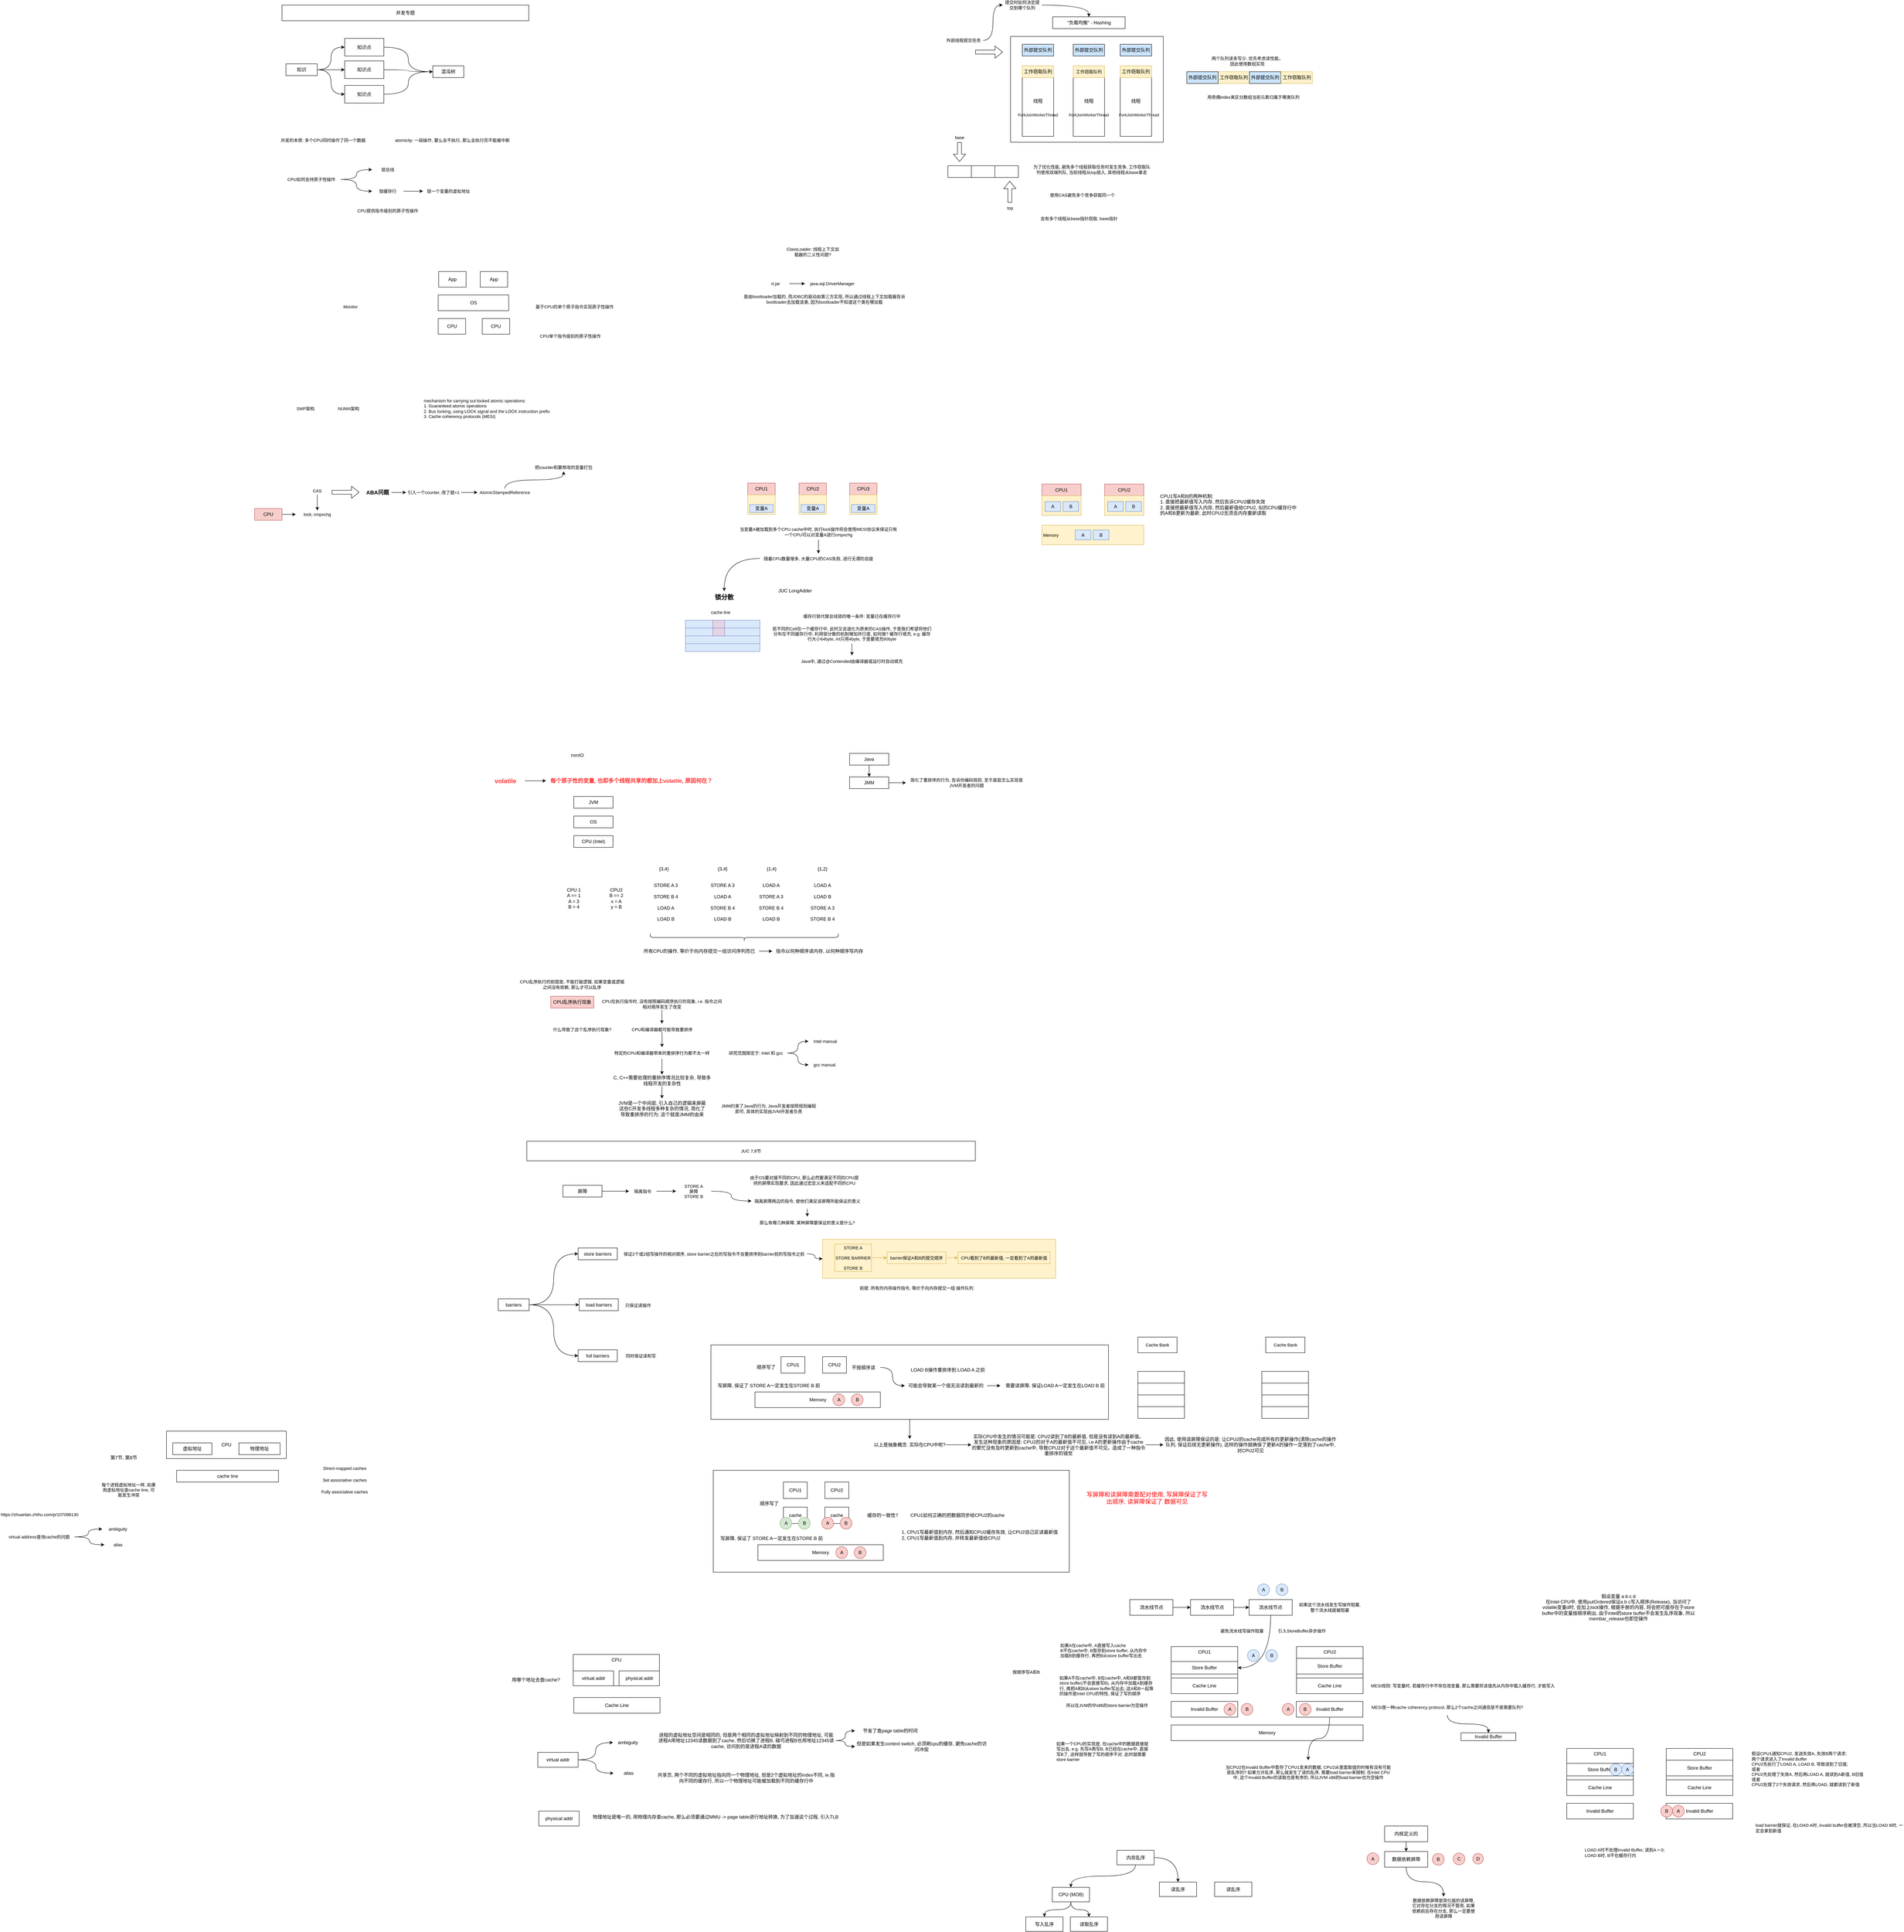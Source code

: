 <mxfile version="24.8.6">
  <diagram name="Page-1" id="iqe3As87bchgCNZe354T">
    <mxGraphModel dx="2261" dy="761" grid="1" gridSize="10" guides="1" tooltips="1" connect="1" arrows="1" fold="1" page="1" pageScale="1" pageWidth="827" pageHeight="1169" math="0" shadow="0">
      <root>
        <mxCell id="0" />
        <mxCell id="1" parent="0" />
        <mxCell id="FncKr-vtPmwALynlk0jB-17" style="edgeStyle=orthogonalEdgeStyle;rounded=0;orthogonalLoop=1;jettySize=auto;html=1;entryX=0.5;entryY=0;entryDx=0;entryDy=0;curved=1;" parent="1" source="FncKr-vtPmwALynlk0jB-15" target="FncKr-vtPmwALynlk0jB-16" edge="1">
          <mxGeometry relative="1" as="geometry" />
        </mxCell>
        <mxCell id="FncKr-vtPmwALynlk0jB-15" value="" style="rounded=0;whiteSpace=wrap;html=1;" parent="1" vertex="1">
          <mxGeometry x="1195" y="3500" width="1015" height="190" as="geometry" />
        </mxCell>
        <mxCell id="B9yCGMFFLdolYYt0oWos-13" value="" style="rounded=0;whiteSpace=wrap;html=1;fillColor=#fff2cc;strokeColor=#d6b656;" parent="1" vertex="1">
          <mxGeometry x="1480" y="3230" width="595" height="100" as="geometry" />
        </mxCell>
        <mxCell id="99BcAxhjOU1GVthHqTRR-21" value="CPU" style="rounded=0;whiteSpace=wrap;html=1;" parent="1" vertex="1">
          <mxGeometry x="-195" y="3720" width="306" height="70" as="geometry" />
        </mxCell>
        <mxCell id="UsoG7qOwd3O0ct9gbPl3-1" value="" style="rounded=0;whiteSpace=wrap;html=1;" parent="1" vertex="1">
          <mxGeometry x="1960" y="160" width="390" height="270" as="geometry" />
        </mxCell>
        <mxCell id="UsoG7qOwd3O0ct9gbPl3-2" value="线程" style="rounded=0;whiteSpace=wrap;html=1;" parent="1" vertex="1">
          <mxGeometry x="1990" y="235" width="80" height="180" as="geometry" />
        </mxCell>
        <mxCell id="UsoG7qOwd3O0ct9gbPl3-5" value="" style="shape=flexArrow;endArrow=classic;html=1;rounded=0;" parent="1" edge="1">
          <mxGeometry width="50" height="50" relative="1" as="geometry">
            <mxPoint x="1870" y="200" as="sourcePoint" />
            <mxPoint x="1940" y="200" as="targetPoint" />
          </mxGeometry>
        </mxCell>
        <mxCell id="UsoG7qOwd3O0ct9gbPl3-6" value="工作窃取队列" style="rounded=0;whiteSpace=wrap;html=1;fillColor=#fff2cc;strokeColor=#d6b656;" parent="1" vertex="1">
          <mxGeometry x="1990" y="235" width="80" height="30" as="geometry" />
        </mxCell>
        <mxCell id="UsoG7qOwd3O0ct9gbPl3-9" value="线程" style="rounded=0;whiteSpace=wrap;html=1;" parent="1" vertex="1">
          <mxGeometry x="2120" y="235" width="80" height="180" as="geometry" />
        </mxCell>
        <mxCell id="UsoG7qOwd3O0ct9gbPl3-10" value="工作窃取队列" style="rounded=0;whiteSpace=wrap;html=1;fontSize=11;fillColor=#fff2cc;strokeColor=#d6b656;" parent="1" vertex="1">
          <mxGeometry x="2120" y="235" width="80" height="30" as="geometry" />
        </mxCell>
        <mxCell id="UsoG7qOwd3O0ct9gbPl3-11" value="线程" style="rounded=0;whiteSpace=wrap;html=1;" parent="1" vertex="1">
          <mxGeometry x="2240" y="235" width="80" height="180" as="geometry" />
        </mxCell>
        <mxCell id="UsoG7qOwd3O0ct9gbPl3-12" value="工作窃取队列" style="rounded=0;whiteSpace=wrap;html=1;fillColor=#fff2cc;strokeColor=#d6b656;" parent="1" vertex="1">
          <mxGeometry x="2240" y="235" width="80" height="30" as="geometry" />
        </mxCell>
        <mxCell id="UsoG7qOwd3O0ct9gbPl3-13" value="" style="rounded=0;whiteSpace=wrap;html=1;" parent="1" vertex="1">
          <mxGeometry x="1800" y="490" width="60" height="30" as="geometry" />
        </mxCell>
        <mxCell id="UsoG7qOwd3O0ct9gbPl3-14" value="" style="rounded=0;whiteSpace=wrap;html=1;" parent="1" vertex="1">
          <mxGeometry x="1860" y="490" width="60" height="30" as="geometry" />
        </mxCell>
        <mxCell id="UsoG7qOwd3O0ct9gbPl3-15" value="" style="rounded=0;whiteSpace=wrap;html=1;" parent="1" vertex="1">
          <mxGeometry x="1920" y="490" width="60" height="30" as="geometry" />
        </mxCell>
        <mxCell id="UsoG7qOwd3O0ct9gbPl3-17" value="为了优化性能, 避免多个线程获取任务时发生竞争, 工作窃取队列使用双端列队, 当前线程从top放入, 其他线程从base拿走" style="text;html=1;strokeColor=none;fillColor=none;align=center;verticalAlign=middle;whiteSpace=wrap;rounded=0;fontSize=11;" parent="1" vertex="1">
          <mxGeometry x="2015" y="480" width="305" height="40" as="geometry" />
        </mxCell>
        <mxCell id="UsoG7qOwd3O0ct9gbPl3-18" value="使用CAS避免多个竞争获取同一个&amp;nbsp;" style="text;html=1;strokeColor=none;fillColor=none;align=center;verticalAlign=middle;whiteSpace=wrap;rounded=0;fontSize=11;" parent="1" vertex="1">
          <mxGeometry x="2005" y="545" width="280" height="40" as="geometry" />
        </mxCell>
        <mxCell id="UsoG7qOwd3O0ct9gbPl3-19" value="" style="shape=flexArrow;endArrow=classic;html=1;rounded=0;" parent="1" edge="1">
          <mxGeometry width="50" height="50" relative="1" as="geometry">
            <mxPoint x="1829.62" y="430" as="sourcePoint" />
            <mxPoint x="1829.62" y="480" as="targetPoint" />
          </mxGeometry>
        </mxCell>
        <mxCell id="UsoG7qOwd3O0ct9gbPl3-20" value="" style="shape=flexArrow;endArrow=classic;html=1;rounded=0;" parent="1" edge="1">
          <mxGeometry width="50" height="50" relative="1" as="geometry">
            <mxPoint x="1958.23" y="584" as="sourcePoint" />
            <mxPoint x="1958" y="529" as="targetPoint" />
          </mxGeometry>
        </mxCell>
        <mxCell id="UsoG7qOwd3O0ct9gbPl3-21" value="top" style="text;html=1;strokeColor=none;fillColor=none;align=center;verticalAlign=middle;whiteSpace=wrap;rounded=0;fontSize=11;" parent="1" vertex="1">
          <mxGeometry x="1934" y="585" width="50" height="25" as="geometry" />
        </mxCell>
        <mxCell id="UsoG7qOwd3O0ct9gbPl3-22" value="base" style="text;html=1;strokeColor=none;fillColor=none;align=center;verticalAlign=middle;whiteSpace=wrap;rounded=0;fontSize=11;" parent="1" vertex="1">
          <mxGeometry x="1805" y="405" width="50" height="25" as="geometry" />
        </mxCell>
        <mxCell id="UsoG7qOwd3O0ct9gbPl3-23" value="会有多个线程从base指针窃取, base指针" style="text;html=1;strokeColor=none;fillColor=none;align=center;verticalAlign=middle;whiteSpace=wrap;rounded=0;fontSize=11;" parent="1" vertex="1">
          <mxGeometry x="2015" y="610" width="240" height="30" as="geometry" />
        </mxCell>
        <mxCell id="UsoG7qOwd3O0ct9gbPl3-35" style="edgeStyle=orthogonalEdgeStyle;rounded=0;orthogonalLoop=1;jettySize=auto;html=1;entryX=0;entryY=0.5;entryDx=0;entryDy=0;curved=1;" parent="1" source="UsoG7qOwd3O0ct9gbPl3-24" target="UsoG7qOwd3O0ct9gbPl3-33" edge="1">
          <mxGeometry relative="1" as="geometry" />
        </mxCell>
        <mxCell id="UsoG7qOwd3O0ct9gbPl3-24" value="外部线程提交任务" style="text;html=1;strokeColor=none;fillColor=none;align=center;verticalAlign=middle;whiteSpace=wrap;rounded=0;fontSize=11;" parent="1" vertex="1">
          <mxGeometry x="1790" y="160" width="100" height="20" as="geometry" />
        </mxCell>
        <mxCell id="UsoG7qOwd3O0ct9gbPl3-25" value="外部提交队列" style="rounded=0;whiteSpace=wrap;html=1;fillColor=#CCE5FF;" parent="1" vertex="1">
          <mxGeometry x="1990" y="180" width="80" height="30" as="geometry" />
        </mxCell>
        <mxCell id="UsoG7qOwd3O0ct9gbPl3-26" value="外部提交队列" style="rounded=0;whiteSpace=wrap;html=1;fillColor=#CCE5FF;" parent="1" vertex="1">
          <mxGeometry x="2120" y="180" width="80" height="30" as="geometry" />
        </mxCell>
        <mxCell id="UsoG7qOwd3O0ct9gbPl3-27" value="外部提交队列" style="rounded=0;whiteSpace=wrap;html=1;fillColor=#CCE5FF;" parent="1" vertex="1">
          <mxGeometry x="2240" y="180" width="80" height="30" as="geometry" />
        </mxCell>
        <mxCell id="UsoG7qOwd3O0ct9gbPl3-29" value="ForkJoinWorkerThread" style="text;html=1;strokeColor=none;fillColor=none;align=center;verticalAlign=middle;whiteSpace=wrap;rounded=0;fontSize=10;" parent="1" vertex="1">
          <mxGeometry x="1970" y="350" width="120" height="20" as="geometry" />
        </mxCell>
        <mxCell id="UsoG7qOwd3O0ct9gbPl3-30" value="ForkJoinWorkerThread" style="text;html=1;strokeColor=none;fillColor=none;align=center;verticalAlign=middle;whiteSpace=wrap;rounded=0;fontSize=10;" parent="1" vertex="1">
          <mxGeometry x="2100" y="350" width="120" height="20" as="geometry" />
        </mxCell>
        <mxCell id="UsoG7qOwd3O0ct9gbPl3-31" value="ForkJoinWorkerThread" style="text;html=1;strokeColor=none;fillColor=none;align=center;verticalAlign=middle;whiteSpace=wrap;rounded=0;fontSize=10;" parent="1" vertex="1">
          <mxGeometry x="2227.5" y="350" width="120" height="20" as="geometry" />
        </mxCell>
        <mxCell id="UsoG7qOwd3O0ct9gbPl3-38" style="edgeStyle=orthogonalEdgeStyle;shape=connector;curved=1;rounded=0;orthogonalLoop=1;jettySize=auto;html=1;entryX=0.5;entryY=0;entryDx=0;entryDy=0;labelBackgroundColor=default;strokeColor=default;fontFamily=Helvetica;fontSize=11;fontColor=default;endArrow=classic;" parent="1" source="UsoG7qOwd3O0ct9gbPl3-33" target="UsoG7qOwd3O0ct9gbPl3-37" edge="1">
          <mxGeometry relative="1" as="geometry" />
        </mxCell>
        <mxCell id="UsoG7qOwd3O0ct9gbPl3-33" value="提交时如何决定提交到哪个队列" style="text;html=1;strokeColor=none;fillColor=none;align=center;verticalAlign=middle;whiteSpace=wrap;rounded=0;fontSize=11;" parent="1" vertex="1">
          <mxGeometry x="1940" y="70" width="100" height="20" as="geometry" />
        </mxCell>
        <mxCell id="UsoG7qOwd3O0ct9gbPl3-37" value="&quot;负载均衡&quot; - Hashing" style="rounded=0;whiteSpace=wrap;html=1;" parent="1" vertex="1">
          <mxGeometry x="2067.5" y="110" width="185" height="30" as="geometry" />
        </mxCell>
        <mxCell id="UsoG7qOwd3O0ct9gbPl3-39" value="两个队列读多写少, 优先考虑读性能， 因此使用数组实现" style="text;html=1;strokeColor=none;fillColor=none;align=center;verticalAlign=middle;whiteSpace=wrap;rounded=0;fontSize=11;fontFamily=Helvetica;fontColor=default;" parent="1" vertex="1">
          <mxGeometry x="2467.5" y="207.5" width="192.5" height="30" as="geometry" />
        </mxCell>
        <mxCell id="UsoG7qOwd3O0ct9gbPl3-41" value="工作窃取队列" style="rounded=0;whiteSpace=wrap;html=1;fillColor=#fff2cc;strokeColor=#d6b656;" parent="1" vertex="1">
          <mxGeometry x="2490" y="250" width="80" height="30" as="geometry" />
        </mxCell>
        <mxCell id="UsoG7qOwd3O0ct9gbPl3-42" value="外部提交队列" style="rounded=0;whiteSpace=wrap;html=1;fillColor=#CCE5FF;" parent="1" vertex="1">
          <mxGeometry x="2570" y="250" width="80" height="30" as="geometry" />
        </mxCell>
        <mxCell id="UsoG7qOwd3O0ct9gbPl3-43" value="工作窃取队列" style="rounded=0;whiteSpace=wrap;html=1;fillColor=#fff2cc;strokeColor=#d6b656;" parent="1" vertex="1">
          <mxGeometry x="2650.5" y="250" width="80" height="30" as="geometry" />
        </mxCell>
        <mxCell id="UsoG7qOwd3O0ct9gbPl3-44" value="用奇偶index来区分数组当前元素归属于哪类队列" style="text;html=1;strokeColor=none;fillColor=none;align=center;verticalAlign=middle;whiteSpace=wrap;rounded=0;fontSize=11;fontFamily=Helvetica;fontColor=default;" parent="1" vertex="1">
          <mxGeometry x="2450" y="300" width="260" height="30" as="geometry" />
        </mxCell>
        <mxCell id="UsoG7qOwd3O0ct9gbPl3-45" value="外部提交队列" style="rounded=0;whiteSpace=wrap;html=1;fillColor=#CCE5FF;" parent="1" vertex="1">
          <mxGeometry x="2410" y="250" width="80" height="30" as="geometry" />
        </mxCell>
        <mxCell id="dpeUAHpxACgYPMOwfueQ-1" value="并发专题" style="rounded=0;whiteSpace=wrap;html=1;" parent="1" vertex="1">
          <mxGeometry x="100" y="80" width="630" height="40" as="geometry" />
        </mxCell>
        <mxCell id="dpeUAHpxACgYPMOwfueQ-6" style="edgeStyle=orthogonalEdgeStyle;rounded=0;orthogonalLoop=1;jettySize=auto;html=1;entryX=0;entryY=0.5;entryDx=0;entryDy=0;curved=1;" parent="1" source="dpeUAHpxACgYPMOwfueQ-2" target="dpeUAHpxACgYPMOwfueQ-3" edge="1">
          <mxGeometry relative="1" as="geometry" />
        </mxCell>
        <mxCell id="dpeUAHpxACgYPMOwfueQ-7" style="edgeStyle=orthogonalEdgeStyle;rounded=0;orthogonalLoop=1;jettySize=auto;html=1;curved=1;" parent="1" source="dpeUAHpxACgYPMOwfueQ-2" target="dpeUAHpxACgYPMOwfueQ-4" edge="1">
          <mxGeometry relative="1" as="geometry" />
        </mxCell>
        <mxCell id="dpeUAHpxACgYPMOwfueQ-8" style="edgeStyle=orthogonalEdgeStyle;rounded=0;orthogonalLoop=1;jettySize=auto;html=1;entryX=0;entryY=0.5;entryDx=0;entryDy=0;curved=1;" parent="1" source="dpeUAHpxACgYPMOwfueQ-2" target="dpeUAHpxACgYPMOwfueQ-5" edge="1">
          <mxGeometry relative="1" as="geometry" />
        </mxCell>
        <mxCell id="dpeUAHpxACgYPMOwfueQ-2" value="知识" style="rounded=0;whiteSpace=wrap;html=1;" parent="1" vertex="1">
          <mxGeometry x="110" y="230" width="80" height="30" as="geometry" />
        </mxCell>
        <mxCell id="dpeUAHpxACgYPMOwfueQ-10" style="edgeStyle=orthogonalEdgeStyle;shape=connector;curved=1;rounded=0;orthogonalLoop=1;jettySize=auto;html=1;entryX=0;entryY=0.5;entryDx=0;entryDy=0;labelBackgroundColor=default;strokeColor=default;align=center;verticalAlign=middle;fontFamily=Helvetica;fontSize=11;fontColor=default;endArrow=classic;" parent="1" source="dpeUAHpxACgYPMOwfueQ-3" target="dpeUAHpxACgYPMOwfueQ-9" edge="1">
          <mxGeometry relative="1" as="geometry" />
        </mxCell>
        <mxCell id="dpeUAHpxACgYPMOwfueQ-3" value="知识点" style="rounded=0;whiteSpace=wrap;html=1;" parent="1" vertex="1">
          <mxGeometry x="260" y="165" width="100" height="45" as="geometry" />
        </mxCell>
        <mxCell id="dpeUAHpxACgYPMOwfueQ-13" style="edgeStyle=orthogonalEdgeStyle;shape=connector;curved=1;rounded=0;orthogonalLoop=1;jettySize=auto;html=1;labelBackgroundColor=default;strokeColor=default;align=center;verticalAlign=middle;fontFamily=Helvetica;fontSize=11;fontColor=default;endArrow=classic;" parent="1" source="dpeUAHpxACgYPMOwfueQ-4" target="dpeUAHpxACgYPMOwfueQ-9" edge="1">
          <mxGeometry relative="1" as="geometry" />
        </mxCell>
        <mxCell id="dpeUAHpxACgYPMOwfueQ-4" value="知识点" style="rounded=0;whiteSpace=wrap;html=1;" parent="1" vertex="1">
          <mxGeometry x="260" y="222.5" width="100" height="45" as="geometry" />
        </mxCell>
        <mxCell id="dpeUAHpxACgYPMOwfueQ-14" style="edgeStyle=orthogonalEdgeStyle;shape=connector;curved=1;rounded=0;orthogonalLoop=1;jettySize=auto;html=1;entryX=0;entryY=0.5;entryDx=0;entryDy=0;labelBackgroundColor=default;strokeColor=default;align=center;verticalAlign=middle;fontFamily=Helvetica;fontSize=11;fontColor=default;endArrow=classic;" parent="1" source="dpeUAHpxACgYPMOwfueQ-5" target="dpeUAHpxACgYPMOwfueQ-9" edge="1">
          <mxGeometry relative="1" as="geometry" />
        </mxCell>
        <mxCell id="dpeUAHpxACgYPMOwfueQ-5" value="知识点" style="rounded=0;whiteSpace=wrap;html=1;" parent="1" vertex="1">
          <mxGeometry x="260" y="285" width="100" height="45" as="geometry" />
        </mxCell>
        <mxCell id="dpeUAHpxACgYPMOwfueQ-9" value="混沌树" style="rounded=0;whiteSpace=wrap;html=1;" parent="1" vertex="1">
          <mxGeometry x="485" y="235" width="79" height="30" as="geometry" />
        </mxCell>
        <mxCell id="dpeUAHpxACgYPMOwfueQ-15" value="并发的本质: 多个CPU同时操作了同一个数据" style="text;html=1;strokeColor=none;fillColor=none;align=center;verticalAlign=middle;whiteSpace=wrap;rounded=0;fontSize=11;fontFamily=Helvetica;fontColor=default;" parent="1" vertex="1">
          <mxGeometry x="90" y="410" width="230" height="30" as="geometry" />
        </mxCell>
        <mxCell id="dpeUAHpxACgYPMOwfueQ-16" value="atomicity: 一段操作, 要么全不执行, 那么全执行完不能被中断" style="text;html=1;strokeColor=none;fillColor=none;align=center;verticalAlign=middle;whiteSpace=wrap;rounded=0;fontSize=11;fontFamily=Helvetica;fontColor=default;" parent="1" vertex="1">
          <mxGeometry x="385" y="410" width="300" height="30" as="geometry" />
        </mxCell>
        <mxCell id="dpeUAHpxACgYPMOwfueQ-22" style="edgeStyle=orthogonalEdgeStyle;shape=connector;curved=1;rounded=0;orthogonalLoop=1;jettySize=auto;html=1;labelBackgroundColor=default;strokeColor=default;align=center;verticalAlign=middle;fontFamily=Helvetica;fontSize=11;fontColor=default;endArrow=classic;" parent="1" source="dpeUAHpxACgYPMOwfueQ-17" target="dpeUAHpxACgYPMOwfueQ-18" edge="1">
          <mxGeometry relative="1" as="geometry" />
        </mxCell>
        <mxCell id="dpeUAHpxACgYPMOwfueQ-23" style="edgeStyle=orthogonalEdgeStyle;shape=connector;curved=1;rounded=0;orthogonalLoop=1;jettySize=auto;html=1;labelBackgroundColor=default;strokeColor=default;align=center;verticalAlign=middle;fontFamily=Helvetica;fontSize=11;fontColor=default;endArrow=classic;" parent="1" source="dpeUAHpxACgYPMOwfueQ-17" target="dpeUAHpxACgYPMOwfueQ-19" edge="1">
          <mxGeometry relative="1" as="geometry" />
        </mxCell>
        <mxCell id="dpeUAHpxACgYPMOwfueQ-17" value="CPU如何支持原子性操作" style="text;html=1;strokeColor=none;fillColor=none;align=center;verticalAlign=middle;whiteSpace=wrap;rounded=0;fontSize=11;fontFamily=Helvetica;fontColor=default;" parent="1" vertex="1">
          <mxGeometry x="100" y="510" width="150" height="30" as="geometry" />
        </mxCell>
        <mxCell id="dpeUAHpxACgYPMOwfueQ-18" value="锁总线" style="text;html=1;strokeColor=none;fillColor=none;align=center;verticalAlign=middle;whiteSpace=wrap;rounded=0;fontSize=11;fontFamily=Helvetica;fontColor=default;" parent="1" vertex="1">
          <mxGeometry x="330" y="485" width="80" height="30" as="geometry" />
        </mxCell>
        <mxCell id="dpeUAHpxACgYPMOwfueQ-21" value="" style="edgeStyle=orthogonalEdgeStyle;shape=connector;curved=1;rounded=0;orthogonalLoop=1;jettySize=auto;html=1;labelBackgroundColor=default;strokeColor=default;align=center;verticalAlign=middle;fontFamily=Helvetica;fontSize=11;fontColor=default;endArrow=classic;" parent="1" source="dpeUAHpxACgYPMOwfueQ-19" target="dpeUAHpxACgYPMOwfueQ-20" edge="1">
          <mxGeometry relative="1" as="geometry" />
        </mxCell>
        <mxCell id="dpeUAHpxACgYPMOwfueQ-19" value="锁缓存行" style="text;html=1;strokeColor=none;fillColor=none;align=center;verticalAlign=middle;whiteSpace=wrap;rounded=0;fontSize=11;fontFamily=Helvetica;fontColor=default;" parent="1" vertex="1">
          <mxGeometry x="330" y="540" width="80" height="30" as="geometry" />
        </mxCell>
        <mxCell id="dpeUAHpxACgYPMOwfueQ-20" value="锁一个变量的虚拟地址" style="text;html=1;strokeColor=none;fillColor=none;align=center;verticalAlign=middle;whiteSpace=wrap;rounded=0;fontSize=11;fontFamily=Helvetica;fontColor=default;" parent="1" vertex="1">
          <mxGeometry x="460" y="540" width="130" height="30" as="geometry" />
        </mxCell>
        <mxCell id="dpeUAHpxACgYPMOwfueQ-24" value="CPU提供指令级别的原子性操作" style="text;html=1;strokeColor=none;fillColor=none;align=center;verticalAlign=middle;whiteSpace=wrap;rounded=0;fontSize=11;fontFamily=Helvetica;fontColor=default;" parent="1" vertex="1">
          <mxGeometry x="280" y="590" width="180" height="30" as="geometry" />
        </mxCell>
        <mxCell id="dpeUAHpxACgYPMOwfueQ-25" value="CPU" style="rounded=0;whiteSpace=wrap;html=1;" parent="1" vertex="1">
          <mxGeometry x="498.75" y="880" width="70" height="40" as="geometry" />
        </mxCell>
        <mxCell id="dpeUAHpxACgYPMOwfueQ-26" value="OS" style="rounded=0;whiteSpace=wrap;html=1;" parent="1" vertex="1">
          <mxGeometry x="498.75" y="820" width="180" height="40" as="geometry" />
        </mxCell>
        <mxCell id="dpeUAHpxACgYPMOwfueQ-27" value="App" style="rounded=0;whiteSpace=wrap;html=1;" parent="1" vertex="1">
          <mxGeometry x="606" y="760" width="70" height="40" as="geometry" />
        </mxCell>
        <mxCell id="dpeUAHpxACgYPMOwfueQ-28" value="CPU单个指令级别的原子性操作" style="text;html=1;strokeColor=none;fillColor=none;align=center;verticalAlign=middle;whiteSpace=wrap;rounded=0;fontSize=11;fontFamily=Helvetica;fontColor=default;" parent="1" vertex="1">
          <mxGeometry x="746" y="910" width="180" height="30" as="geometry" />
        </mxCell>
        <mxCell id="dpeUAHpxACgYPMOwfueQ-29" value="基于CPU的单个原子指令实现原子性操作" style="text;html=1;strokeColor=none;fillColor=none;align=center;verticalAlign=middle;whiteSpace=wrap;rounded=0;fontSize=11;fontFamily=Helvetica;fontColor=default;" parent="1" vertex="1">
          <mxGeometry x="740" y="835" width="214" height="30" as="geometry" />
        </mxCell>
        <mxCell id="dpeUAHpxACgYPMOwfueQ-30" value="App" style="rounded=0;whiteSpace=wrap;html=1;" parent="1" vertex="1">
          <mxGeometry x="500" y="760" width="70" height="40" as="geometry" />
        </mxCell>
        <mxCell id="dpeUAHpxACgYPMOwfueQ-31" value="CPU" style="rounded=0;whiteSpace=wrap;html=1;" parent="1" vertex="1">
          <mxGeometry x="611.25" y="880" width="70" height="40" as="geometry" />
        </mxCell>
        <mxCell id="dpeUAHpxACgYPMOwfueQ-32" value="Monitor" style="text;html=1;strokeColor=none;fillColor=none;align=center;verticalAlign=middle;whiteSpace=wrap;rounded=0;fontSize=11;fontFamily=Helvetica;fontColor=default;" parent="1" vertex="1">
          <mxGeometry x="245" y="840" width="60" height="20" as="geometry" />
        </mxCell>
        <mxCell id="dpeUAHpxACgYPMOwfueQ-33" value="lock; cmpxchg" style="text;html=1;strokeColor=none;fillColor=none;align=center;verticalAlign=middle;whiteSpace=wrap;rounded=0;fontSize=11;fontFamily=Helvetica;fontColor=default;" parent="1" vertex="1">
          <mxGeometry x="135" y="1370" width="110" height="20" as="geometry" />
        </mxCell>
        <mxCell id="dpeUAHpxACgYPMOwfueQ-36" value="" style="edgeStyle=orthogonalEdgeStyle;shape=connector;curved=1;rounded=0;orthogonalLoop=1;jettySize=auto;html=1;labelBackgroundColor=default;strokeColor=default;align=center;verticalAlign=middle;fontFamily=Helvetica;fontSize=11;fontColor=default;endArrow=classic;" parent="1" source="dpeUAHpxACgYPMOwfueQ-35" target="dpeUAHpxACgYPMOwfueQ-33" edge="1">
          <mxGeometry relative="1" as="geometry" />
        </mxCell>
        <mxCell id="dpeUAHpxACgYPMOwfueQ-35" value="CAS" style="text;html=1;strokeColor=none;fillColor=none;align=center;verticalAlign=middle;whiteSpace=wrap;rounded=0;fontSize=11;fontFamily=Helvetica;fontColor=default;" parent="1" vertex="1">
          <mxGeometry x="160" y="1310" width="60" height="20" as="geometry" />
        </mxCell>
        <mxCell id="dpeUAHpxACgYPMOwfueQ-37" value="SMP架构" style="text;html=1;strokeColor=none;fillColor=none;align=center;verticalAlign=middle;whiteSpace=wrap;rounded=0;fontSize=11;fontFamily=Helvetica;fontColor=default;" parent="1" vertex="1">
          <mxGeometry x="130" y="1100" width="60" height="20" as="geometry" />
        </mxCell>
        <mxCell id="dpeUAHpxACgYPMOwfueQ-38" value="NUMA架构" style="text;html=1;strokeColor=none;fillColor=none;align=center;verticalAlign=middle;whiteSpace=wrap;rounded=0;fontSize=11;fontFamily=Helvetica;fontColor=default;" parent="1" vertex="1">
          <mxGeometry x="240" y="1100" width="60" height="20" as="geometry" />
        </mxCell>
        <mxCell id="dpeUAHpxACgYPMOwfueQ-39" value="mechanism for carrying out locked atomic operations:&lt;br&gt;1. Guaranteed atomic operations&lt;br&gt;2. Bus locking, using LOCK signal and the LOCK instruction prefix&lt;br&gt;3. Cache coherency protocols (MESI)" style="text;html=1;strokeColor=none;fillColor=none;align=left;verticalAlign=middle;whiteSpace=wrap;rounded=0;fontSize=11;fontFamily=Helvetica;fontColor=default;" parent="1" vertex="1">
          <mxGeometry x="460" y="1075" width="333" height="70" as="geometry" />
        </mxCell>
        <mxCell id="dpeUAHpxACgYPMOwfueQ-42" value="" style="edgeStyle=orthogonalEdgeStyle;shape=connector;curved=1;rounded=0;orthogonalLoop=1;jettySize=auto;html=1;labelBackgroundColor=default;strokeColor=default;align=center;verticalAlign=middle;fontFamily=Helvetica;fontSize=11;fontColor=default;endArrow=classic;" parent="1" source="dpeUAHpxACgYPMOwfueQ-40" target="dpeUAHpxACgYPMOwfueQ-41" edge="1">
          <mxGeometry relative="1" as="geometry" />
        </mxCell>
        <mxCell id="dpeUAHpxACgYPMOwfueQ-40" value="ABA问题" style="text;html=1;strokeColor=none;fillColor=none;align=center;verticalAlign=middle;whiteSpace=wrap;rounded=0;fontSize=14;fontFamily=Helvetica;fontColor=default;fontStyle=1" parent="1" vertex="1">
          <mxGeometry x="309" y="1314" width="70" height="20" as="geometry" />
        </mxCell>
        <mxCell id="HeV-wAqHhQqOec4LPYSm-4" style="edgeStyle=orthogonalEdgeStyle;rounded=0;orthogonalLoop=1;jettySize=auto;html=1;" parent="1" source="dpeUAHpxACgYPMOwfueQ-41" target="dpeUAHpxACgYPMOwfueQ-43" edge="1">
          <mxGeometry relative="1" as="geometry" />
        </mxCell>
        <mxCell id="dpeUAHpxACgYPMOwfueQ-41" value="引入一个counter, 改了就+1" style="text;html=1;strokeColor=none;fillColor=none;align=center;verticalAlign=middle;whiteSpace=wrap;rounded=0;fontSize=11;fontFamily=Helvetica;fontColor=default;" parent="1" vertex="1">
          <mxGeometry x="417" y="1314" width="140" height="20" as="geometry" />
        </mxCell>
        <mxCell id="dpeUAHpxACgYPMOwfueQ-47" value="" style="edgeStyle=orthogonalEdgeStyle;shape=connector;curved=1;rounded=0;orthogonalLoop=1;jettySize=auto;html=1;labelBackgroundColor=default;strokeColor=default;align=center;verticalAlign=middle;fontFamily=Helvetica;fontSize=11;fontColor=default;endArrow=classic;" parent="1" source="dpeUAHpxACgYPMOwfueQ-43" target="dpeUAHpxACgYPMOwfueQ-46" edge="1">
          <mxGeometry relative="1" as="geometry" />
        </mxCell>
        <mxCell id="dpeUAHpxACgYPMOwfueQ-43" value="AtomicStampedReference" style="text;html=1;strokeColor=none;fillColor=none;align=center;verticalAlign=middle;whiteSpace=wrap;rounded=0;fontSize=11;fontFamily=Helvetica;fontColor=default;" parent="1" vertex="1">
          <mxGeometry x="599" y="1314" width="140" height="20" as="geometry" />
        </mxCell>
        <mxCell id="dpeUAHpxACgYPMOwfueQ-46" value="把counter和要修改的变量打包" style="text;html=1;strokeColor=none;fillColor=none;align=center;verticalAlign=middle;whiteSpace=wrap;rounded=0;fontSize=11;fontFamily=Helvetica;fontColor=default;" parent="1" vertex="1">
          <mxGeometry x="739" y="1250" width="160" height="20" as="geometry" />
        </mxCell>
        <mxCell id="dpeUAHpxACgYPMOwfueQ-48" value="ClassLoader: 线程上下文加载器的二义性问题?" style="text;html=1;strokeColor=none;fillColor=none;align=center;verticalAlign=middle;whiteSpace=wrap;rounded=0;fontSize=11;fontFamily=Helvetica;fontColor=default;" parent="1" vertex="1">
          <mxGeometry x="1385" y="690" width="140" height="40" as="geometry" />
        </mxCell>
        <mxCell id="dpeUAHpxACgYPMOwfueQ-49" value="java.sql.DriverManager" style="text;html=1;strokeColor=none;fillColor=none;align=center;verticalAlign=middle;whiteSpace=wrap;rounded=0;fontSize=11;fontFamily=Helvetica;fontColor=default;" parent="1" vertex="1">
          <mxGeometry x="1435" y="771" width="140" height="40" as="geometry" />
        </mxCell>
        <mxCell id="dpeUAHpxACgYPMOwfueQ-51" value="" style="edgeStyle=orthogonalEdgeStyle;shape=connector;curved=1;rounded=0;orthogonalLoop=1;jettySize=auto;html=1;labelBackgroundColor=default;strokeColor=default;align=center;verticalAlign=middle;fontFamily=Helvetica;fontSize=11;fontColor=default;endArrow=classic;" parent="1" source="dpeUAHpxACgYPMOwfueQ-50" target="dpeUAHpxACgYPMOwfueQ-49" edge="1">
          <mxGeometry relative="1" as="geometry" />
        </mxCell>
        <mxCell id="dpeUAHpxACgYPMOwfueQ-50" value="rt.jar" style="text;html=1;strokeColor=none;fillColor=none;align=center;verticalAlign=middle;whiteSpace=wrap;rounded=0;fontSize=11;fontFamily=Helvetica;fontColor=default;" parent="1" vertex="1">
          <mxGeometry x="1325" y="771" width="70" height="40" as="geometry" />
        </mxCell>
        <mxCell id="dpeUAHpxACgYPMOwfueQ-52" value="是由bootloader加载的, 而JDBC的驱动由第三方实现, 所以通过线程上下文加载器告诉bootloader去加载该类, 因为bootloader不知道这个类在哪加载" style="text;html=1;strokeColor=none;fillColor=none;align=center;verticalAlign=middle;whiteSpace=wrap;rounded=0;fontSize=11;fontFamily=Helvetica;fontColor=default;" parent="1" vertex="1">
          <mxGeometry x="1265" y="811" width="440" height="39" as="geometry" />
        </mxCell>
        <mxCell id="HeV-wAqHhQqOec4LPYSm-2" style="edgeStyle=orthogonalEdgeStyle;rounded=0;orthogonalLoop=1;jettySize=auto;html=1;" parent="1" source="HeV-wAqHhQqOec4LPYSm-1" target="dpeUAHpxACgYPMOwfueQ-33" edge="1">
          <mxGeometry relative="1" as="geometry" />
        </mxCell>
        <mxCell id="HeV-wAqHhQqOec4LPYSm-1" value="CPU" style="rounded=0;whiteSpace=wrap;html=1;fillColor=#f8cecc;strokeColor=#b85450;" parent="1" vertex="1">
          <mxGeometry x="30" y="1365" width="70" height="30" as="geometry" />
        </mxCell>
        <mxCell id="HeV-wAqHhQqOec4LPYSm-3" value="" style="shape=flexArrow;endArrow=classic;html=1;rounded=0;" parent="1" edge="1">
          <mxGeometry width="50" height="50" relative="1" as="geometry">
            <mxPoint x="227" y="1323.5" as="sourcePoint" />
            <mxPoint x="297" y="1323.5" as="targetPoint" />
          </mxGeometry>
        </mxCell>
        <mxCell id="HeV-wAqHhQqOec4LPYSm-5" value="" style="rounded=0;whiteSpace=wrap;html=1;fillColor=#dae8fc;strokeColor=#6c8ebf;" parent="1" vertex="1">
          <mxGeometry x="1130" y="1650" width="190" height="20" as="geometry" />
        </mxCell>
        <mxCell id="HeV-wAqHhQqOec4LPYSm-11" value="" style="rounded=0;whiteSpace=wrap;html=1;fillColor=#dae8fc;strokeColor=#6c8ebf;" parent="1" vertex="1">
          <mxGeometry x="1130" y="1670" width="190" height="20" as="geometry" />
        </mxCell>
        <mxCell id="HeV-wAqHhQqOec4LPYSm-12" value="" style="rounded=0;whiteSpace=wrap;html=1;fillColor=#dae8fc;strokeColor=#6c8ebf;" parent="1" vertex="1">
          <mxGeometry x="1130" y="1690" width="190" height="20" as="geometry" />
        </mxCell>
        <mxCell id="HeV-wAqHhQqOec4LPYSm-16" style="edgeStyle=orthogonalEdgeStyle;rounded=0;orthogonalLoop=1;jettySize=auto;html=1;" parent="1" source="HeV-wAqHhQqOec4LPYSm-13" target="HeV-wAqHhQqOec4LPYSm-15" edge="1">
          <mxGeometry relative="1" as="geometry" />
        </mxCell>
        <mxCell id="HeV-wAqHhQqOec4LPYSm-13" value="若不同的Cell在一个缓存行中, 此时又会退化为原来的CAS操作, 于是我们希望将他们分布在不同缓存行中, 利用锁分散的机制增加并行度, 如何做? 缓存行填充, e.g. 缓存行大小64byte, int只用4byte, 于是要填充60byte" style="text;html=1;strokeColor=none;fillColor=none;align=center;verticalAlign=middle;whiteSpace=wrap;rounded=0;fontSize=11;fontFamily=Helvetica;fontColor=default;" parent="1" vertex="1">
          <mxGeometry x="1350" y="1660" width="410" height="50" as="geometry" />
        </mxCell>
        <mxCell id="HeV-wAqHhQqOec4LPYSm-15" value="Java中, 通过@Contended由编译器或运行时自动填充" style="text;html=1;strokeColor=none;fillColor=none;align=center;verticalAlign=middle;whiteSpace=wrap;rounded=0;fontSize=11;fontFamily=Helvetica;fontColor=default;" parent="1" vertex="1">
          <mxGeometry x="1420.25" y="1740" width="269.5" height="30" as="geometry" />
        </mxCell>
        <mxCell id="HeV-wAqHhQqOec4LPYSm-17" value="" style="rounded=0;whiteSpace=wrap;html=1;fillColor=#dae8fc;strokeColor=#6c8ebf;" parent="1" vertex="1">
          <mxGeometry x="1130" y="1710" width="190" height="20" as="geometry" />
        </mxCell>
        <mxCell id="HeV-wAqHhQqOec4LPYSm-18" value="cache line" style="text;html=1;strokeColor=none;fillColor=none;align=center;verticalAlign=middle;whiteSpace=wrap;rounded=0;fontSize=11;fontFamily=Helvetica;fontColor=default;" parent="1" vertex="1">
          <mxGeometry x="1175" y="1620" width="90" height="20" as="geometry" />
        </mxCell>
        <mxCell id="HeV-wAqHhQqOec4LPYSm-19" value="" style="rounded=0;whiteSpace=wrap;html=1;fillColor=#e1d5e7;strokeColor=#9673a6;" parent="1" vertex="1">
          <mxGeometry x="1200" y="1650" width="30" height="20" as="geometry" />
        </mxCell>
        <mxCell id="HeV-wAqHhQqOec4LPYSm-20" value="" style="rounded=0;whiteSpace=wrap;html=1;fillColor=#e1d5e7;strokeColor=#9673a6;" parent="1" vertex="1">
          <mxGeometry x="1200" y="1670" width="30" height="20" as="geometry" />
        </mxCell>
        <mxCell id="HeV-wAqHhQqOec4LPYSm-21" value="缓存行锁代替总线锁的唯一条件: 变量已在缓存行中" style="text;html=1;strokeColor=none;fillColor=none;align=center;verticalAlign=middle;whiteSpace=wrap;rounded=0;fontSize=11;fontFamily=Helvetica;fontColor=default;" parent="1" vertex="1">
          <mxGeometry x="1420.25" y="1630" width="269.75" height="20" as="geometry" />
        </mxCell>
        <mxCell id="HeV-wAqHhQqOec4LPYSm-22" value="CPU1" style="rounded=0;whiteSpace=wrap;html=1;fillColor=#f8cecc;strokeColor=#b85450;" parent="1" vertex="1">
          <mxGeometry x="1289" y="1300" width="70" height="30" as="geometry" />
        </mxCell>
        <mxCell id="HeV-wAqHhQqOec4LPYSm-24" value="CPU2" style="rounded=0;whiteSpace=wrap;html=1;fillColor=#f8cecc;strokeColor=#b85450;" parent="1" vertex="1">
          <mxGeometry x="1420" y="1300" width="70" height="30" as="geometry" />
        </mxCell>
        <mxCell id="HeV-wAqHhQqOec4LPYSm-25" value="CPU3" style="rounded=0;whiteSpace=wrap;html=1;fillColor=#f8cecc;strokeColor=#b85450;" parent="1" vertex="1">
          <mxGeometry x="1549" y="1300" width="70" height="30" as="geometry" />
        </mxCell>
        <mxCell id="HeV-wAqHhQqOec4LPYSm-28" value="" style="rounded=0;whiteSpace=wrap;html=1;fillColor=#fff2cc;strokeColor=#d6b656;" parent="1" vertex="1">
          <mxGeometry x="1549" y="1330" width="70" height="50" as="geometry" />
        </mxCell>
        <mxCell id="HeV-wAqHhQqOec4LPYSm-29" value="" style="rounded=0;whiteSpace=wrap;html=1;fillColor=#fff2cc;strokeColor=#d6b656;" parent="1" vertex="1">
          <mxGeometry x="1420" y="1330" width="70" height="50" as="geometry" />
        </mxCell>
        <mxCell id="HeV-wAqHhQqOec4LPYSm-30" value="" style="rounded=0;whiteSpace=wrap;html=1;fillColor=#fff2cc;strokeColor=#d6b656;" parent="1" vertex="1">
          <mxGeometry x="1289" y="1330" width="70" height="50" as="geometry" />
        </mxCell>
        <mxCell id="HeV-wAqHhQqOec4LPYSm-31" value="变量A" style="rounded=0;whiteSpace=wrap;html=1;fillColor=#dae8fc;strokeColor=#6c8ebf;" parent="1" vertex="1">
          <mxGeometry x="1294" y="1355" width="60" height="20" as="geometry" />
        </mxCell>
        <mxCell id="HeV-wAqHhQqOec4LPYSm-32" value="变量A" style="rounded=0;whiteSpace=wrap;html=1;fillColor=#dae8fc;strokeColor=#6c8ebf;" parent="1" vertex="1">
          <mxGeometry x="1425" y="1355" width="60" height="20" as="geometry" />
        </mxCell>
        <mxCell id="HeV-wAqHhQqOec4LPYSm-33" value="变量A" style="rounded=0;whiteSpace=wrap;html=1;fillColor=#dae8fc;strokeColor=#6c8ebf;" parent="1" vertex="1">
          <mxGeometry x="1554" y="1355" width="60" height="20" as="geometry" />
        </mxCell>
        <mxCell id="HeV-wAqHhQqOec4LPYSm-37" style="edgeStyle=orthogonalEdgeStyle;rounded=0;orthogonalLoop=1;jettySize=auto;html=1;" parent="1" source="HeV-wAqHhQqOec4LPYSm-35" target="HeV-wAqHhQqOec4LPYSm-36" edge="1">
          <mxGeometry relative="1" as="geometry" />
        </mxCell>
        <mxCell id="HeV-wAqHhQqOec4LPYSm-35" value="当变量A被加载到多个CPU cache中时, 执行lock操作将会使用MESI协议来保证只有一个CPU可以对变量A进行cmpxchg" style="text;html=1;strokeColor=none;fillColor=none;align=center;verticalAlign=middle;whiteSpace=wrap;rounded=0;fontSize=11;fontFamily=Helvetica;fontColor=default;" parent="1" vertex="1">
          <mxGeometry x="1265" y="1405" width="409" height="40" as="geometry" />
        </mxCell>
        <mxCell id="HeV-wAqHhQqOec4LPYSm-39" style="edgeStyle=orthogonalEdgeStyle;rounded=0;orthogonalLoop=1;jettySize=auto;html=1;curved=1;" parent="1" source="HeV-wAqHhQqOec4LPYSm-36" target="HeV-wAqHhQqOec4LPYSm-38" edge="1">
          <mxGeometry relative="1" as="geometry" />
        </mxCell>
        <mxCell id="HeV-wAqHhQqOec4LPYSm-36" value="随着CPU数量增多, 大量CPU的CAS失败, 进行无谓的自旋" style="text;html=1;strokeColor=none;fillColor=none;align=center;verticalAlign=middle;whiteSpace=wrap;rounded=0;fontSize=11;fontFamily=Helvetica;fontColor=default;" parent="1" vertex="1">
          <mxGeometry x="1320" y="1480" width="299" height="25" as="geometry" />
        </mxCell>
        <mxCell id="HeV-wAqHhQqOec4LPYSm-38" value="锁分散" style="text;html=1;strokeColor=none;fillColor=none;align=center;verticalAlign=middle;whiteSpace=wrap;rounded=0;fontSize=16;fontFamily=Helvetica;fontColor=default;fontStyle=1" parent="1" vertex="1">
          <mxGeometry x="1199" y="1576" width="60" height="30" as="geometry" />
        </mxCell>
        <mxCell id="r9cip8CiFLFCaYMpcU3F-21" style="edgeStyle=orthogonalEdgeStyle;rounded=0;orthogonalLoop=1;jettySize=auto;html=1;" parent="1" source="SonHGdceE0Zbm2Z1TKrk-5" target="r9cip8CiFLFCaYMpcU3F-20" edge="1">
          <mxGeometry relative="1" as="geometry" />
        </mxCell>
        <mxCell id="SonHGdceE0Zbm2Z1TKrk-5" value="volatile" style="text;html=1;strokeColor=none;fillColor=none;align=center;verticalAlign=middle;whiteSpace=wrap;rounded=0;fontStyle=1;fontSize=16;fontColor=#FF3333;" parent="1" vertex="1">
          <mxGeometry x="621" y="2040" width="99" height="40" as="geometry" />
        </mxCell>
        <mxCell id="SonHGdceE0Zbm2Z1TKrk-32" value="mmIO" style="text;html=1;strokeColor=none;fillColor=none;align=center;verticalAlign=middle;whiteSpace=wrap;rounded=0;" parent="1" vertex="1">
          <mxGeometry x="824" y="1980" width="60" height="30" as="geometry" />
        </mxCell>
        <mxCell id="SonHGdceE0Zbm2Z1TKrk-33" value="CPU乱序执行现象" style="rounded=0;whiteSpace=wrap;html=1;fillColor=#f8cecc;strokeColor=#b85450;" parent="1" vertex="1">
          <mxGeometry x="786" y="2610" width="110" height="30" as="geometry" />
        </mxCell>
        <mxCell id="AeaUYEnInn6TyFFDgCMk-7" value="" style="edgeStyle=orthogonalEdgeStyle;rounded=0;orthogonalLoop=1;jettySize=auto;html=1;" parent="1" source="TZ7YPI2pEZnhK35bZtsi-1" target="AeaUYEnInn6TyFFDgCMk-6" edge="1">
          <mxGeometry relative="1" as="geometry" />
        </mxCell>
        <mxCell id="TZ7YPI2pEZnhK35bZtsi-1" value="CPU在执行指令时, 没有按照编码顺序执行的现象, i.e. 指令之间相对顺序发生了改变" style="text;html=1;strokeColor=none;fillColor=none;align=center;verticalAlign=middle;whiteSpace=wrap;rounded=0;fontSize=11;fontFamily=Helvetica;fontColor=default;" parent="1" vertex="1">
          <mxGeometry x="915" y="2615" width="310" height="30" as="geometry" />
        </mxCell>
        <mxCell id="AeaUYEnInn6TyFFDgCMk-1" value="简化了重排序的行为, 告诉你编码规则, 至于底层怎么实现是JVM开发者的问题" style="text;html=1;strokeColor=none;fillColor=none;align=center;verticalAlign=middle;whiteSpace=wrap;rounded=0;fontSize=11;fontFamily=Helvetica;fontColor=default;" parent="1" vertex="1">
          <mxGeometry x="1693" y="2050" width="310" height="30" as="geometry" />
        </mxCell>
        <mxCell id="AeaUYEnInn6TyFFDgCMk-3" style="edgeStyle=orthogonalEdgeStyle;rounded=0;orthogonalLoop=1;jettySize=auto;html=1;" parent="1" source="AeaUYEnInn6TyFFDgCMk-2" target="AeaUYEnInn6TyFFDgCMk-1" edge="1">
          <mxGeometry relative="1" as="geometry" />
        </mxCell>
        <mxCell id="AeaUYEnInn6TyFFDgCMk-2" value="JMM" style="rounded=0;whiteSpace=wrap;html=1;" parent="1" vertex="1">
          <mxGeometry x="1549" y="2050" width="100" height="30" as="geometry" />
        </mxCell>
        <mxCell id="AeaUYEnInn6TyFFDgCMk-5" style="edgeStyle=orthogonalEdgeStyle;rounded=0;orthogonalLoop=1;jettySize=auto;html=1;" parent="1" source="AeaUYEnInn6TyFFDgCMk-4" target="AeaUYEnInn6TyFFDgCMk-2" edge="1">
          <mxGeometry relative="1" as="geometry" />
        </mxCell>
        <mxCell id="AeaUYEnInn6TyFFDgCMk-4" value="Java" style="rounded=0;whiteSpace=wrap;html=1;" parent="1" vertex="1">
          <mxGeometry x="1549" y="1990" width="100" height="30" as="geometry" />
        </mxCell>
        <mxCell id="AeaUYEnInn6TyFFDgCMk-9" value="" style="edgeStyle=orthogonalEdgeStyle;rounded=0;orthogonalLoop=1;jettySize=auto;html=1;" parent="1" target="AeaUYEnInn6TyFFDgCMk-8" edge="1">
          <mxGeometry relative="1" as="geometry">
            <mxPoint x="1070" y="2700" as="sourcePoint" />
          </mxGeometry>
        </mxCell>
        <mxCell id="AeaUYEnInn6TyFFDgCMk-6" value="CPU和编译器都可能导致重排序" style="text;html=1;strokeColor=none;fillColor=none;align=center;verticalAlign=middle;whiteSpace=wrap;rounded=0;fontSize=11;fontFamily=Helvetica;fontColor=default;" parent="1" vertex="1">
          <mxGeometry x="982.5" y="2680" width="175" height="30" as="geometry" />
        </mxCell>
        <mxCell id="B9yCGMFFLdolYYt0oWos-2" value="" style="edgeStyle=orthogonalEdgeStyle;rounded=0;orthogonalLoop=1;jettySize=auto;html=1;" parent="1" source="AeaUYEnInn6TyFFDgCMk-8" target="2cmjIInxjt0Y60UCOrVg-3" edge="1">
          <mxGeometry relative="1" as="geometry" />
        </mxCell>
        <mxCell id="AeaUYEnInn6TyFFDgCMk-8" value="特定的CPU和编译器带来的重排序行为都不太一样" style="text;html=1;strokeColor=none;fillColor=none;align=center;verticalAlign=middle;whiteSpace=wrap;rounded=0;fontSize=11;fontFamily=Helvetica;fontColor=default;" parent="1" vertex="1">
          <mxGeometry x="945" y="2740" width="250" height="30" as="geometry" />
        </mxCell>
        <mxCell id="B9yCGMFFLdolYYt0oWos-10" value="" style="edgeStyle=orthogonalEdgeStyle;rounded=0;orthogonalLoop=1;jettySize=auto;html=1;curved=1;" parent="1" source="AeaUYEnInn6TyFFDgCMk-10" target="B9yCGMFFLdolYYt0oWos-9" edge="1">
          <mxGeometry relative="1" as="geometry" />
        </mxCell>
        <mxCell id="B9yCGMFFLdolYYt0oWos-11" style="edgeStyle=orthogonalEdgeStyle;rounded=0;orthogonalLoop=1;jettySize=auto;html=1;entryX=0;entryY=0.5;entryDx=0;entryDy=0;curved=1;" parent="1" source="AeaUYEnInn6TyFFDgCMk-10" target="B9yCGMFFLdolYYt0oWos-8" edge="1">
          <mxGeometry relative="1" as="geometry" />
        </mxCell>
        <mxCell id="AeaUYEnInn6TyFFDgCMk-10" value="研究范围限定于: Intel 和 gcc" style="text;html=1;strokeColor=none;fillColor=none;align=center;verticalAlign=middle;whiteSpace=wrap;rounded=0;fontSize=11;fontFamily=Helvetica;fontColor=default;textShadow=0;" parent="1" vertex="1">
          <mxGeometry x="1230" y="2740" width="160" height="30" as="geometry" />
        </mxCell>
        <mxCell id="AeaUYEnInn6TyFFDgCMk-14" value="" style="edgeStyle=orthogonalEdgeStyle;rounded=0;orthogonalLoop=1;jettySize=auto;html=1;" parent="1" source="AeaUYEnInn6TyFFDgCMk-12" target="AeaUYEnInn6TyFFDgCMk-13" edge="1">
          <mxGeometry relative="1" as="geometry" />
        </mxCell>
        <mxCell id="AeaUYEnInn6TyFFDgCMk-12" value="屏障" style="rounded=0;whiteSpace=wrap;html=1;" parent="1" vertex="1">
          <mxGeometry x="817" y="3092.5" width="100" height="30" as="geometry" />
        </mxCell>
        <mxCell id="AeaUYEnInn6TyFFDgCMk-16" style="edgeStyle=orthogonalEdgeStyle;rounded=0;orthogonalLoop=1;jettySize=auto;html=1;curved=1;" parent="1" source="AeaUYEnInn6TyFFDgCMk-13" target="AeaUYEnInn6TyFFDgCMk-15" edge="1">
          <mxGeometry relative="1" as="geometry" />
        </mxCell>
        <mxCell id="AeaUYEnInn6TyFFDgCMk-13" value="隔离指令" style="text;html=1;strokeColor=none;fillColor=none;align=center;verticalAlign=middle;whiteSpace=wrap;rounded=0;fontSize=11;fontFamily=Helvetica;fontColor=default;" parent="1" vertex="1">
          <mxGeometry x="986" y="3092.5" width="70" height="30" as="geometry" />
        </mxCell>
        <mxCell id="AeaUYEnInn6TyFFDgCMk-19" style="edgeStyle=orthogonalEdgeStyle;shape=connector;curved=1;rounded=0;orthogonalLoop=1;jettySize=auto;html=1;entryX=0;entryY=0.5;entryDx=0;entryDy=0;labelBackgroundColor=default;strokeColor=default;align=center;verticalAlign=middle;fontFamily=Helvetica;fontSize=11;fontColor=default;endArrow=classic;" parent="1" source="AeaUYEnInn6TyFFDgCMk-15" target="AeaUYEnInn6TyFFDgCMk-17" edge="1">
          <mxGeometry relative="1" as="geometry" />
        </mxCell>
        <mxCell id="AeaUYEnInn6TyFFDgCMk-15" value="STORE A&lt;br&gt;屏障&lt;br&gt;STORE B" style="text;html=1;strokeColor=none;fillColor=none;align=center;verticalAlign=middle;whiteSpace=wrap;rounded=0;fontSize=11;fontFamily=Helvetica;fontColor=default;" parent="1" vertex="1">
          <mxGeometry x="1106" y="3080" width="90" height="55" as="geometry" />
        </mxCell>
        <mxCell id="AeaUYEnInn6TyFFDgCMk-21" value="" style="edgeStyle=orthogonalEdgeStyle;shape=connector;curved=1;rounded=0;orthogonalLoop=1;jettySize=auto;html=1;labelBackgroundColor=default;strokeColor=default;align=center;verticalAlign=middle;fontFamily=Helvetica;fontSize=11;fontColor=default;endArrow=classic;" parent="1" source="AeaUYEnInn6TyFFDgCMk-17" target="AeaUYEnInn6TyFFDgCMk-20" edge="1">
          <mxGeometry relative="1" as="geometry" />
        </mxCell>
        <mxCell id="AeaUYEnInn6TyFFDgCMk-17" value="隔离屏障两边的指令, 使他们满足该屏障所能保证的意义" style="text;html=1;strokeColor=none;fillColor=none;align=center;verticalAlign=middle;whiteSpace=wrap;rounded=0;fontSize=11;fontFamily=Helvetica;fontColor=default;" parent="1" vertex="1">
          <mxGeometry x="1298.5" y="3112.5" width="285" height="40" as="geometry" />
        </mxCell>
        <mxCell id="AeaUYEnInn6TyFFDgCMk-20" value="那么有哪几种屏障, 某种屏障要保证的意义是什么?" style="text;html=1;strokeColor=none;fillColor=none;align=center;verticalAlign=middle;whiteSpace=wrap;rounded=0;fontSize=11;fontFamily=Helvetica;fontColor=default;" parent="1" vertex="1">
          <mxGeometry x="1306" y="3172.5" width="270" height="30" as="geometry" />
        </mxCell>
        <mxCell id="99BcAxhjOU1GVthHqTRR-3" style="edgeStyle=orthogonalEdgeStyle;rounded=0;orthogonalLoop=1;jettySize=auto;html=1;entryX=0;entryY=0.5;entryDx=0;entryDy=0;curved=1;" parent="1" source="99BcAxhjOU1GVthHqTRR-1" target="99BcAxhjOU1GVthHqTRR-2" edge="1">
          <mxGeometry relative="1" as="geometry" />
        </mxCell>
        <mxCell id="99BcAxhjOU1GVthHqTRR-13" style="edgeStyle=orthogonalEdgeStyle;shape=connector;curved=1;rounded=0;orthogonalLoop=1;jettySize=auto;html=1;entryX=0;entryY=0.5;entryDx=0;entryDy=0;labelBackgroundColor=default;strokeColor=default;align=center;verticalAlign=middle;fontFamily=Helvetica;fontSize=11;fontColor=default;endArrow=classic;" parent="1" source="99BcAxhjOU1GVthHqTRR-1" target="99BcAxhjOU1GVthHqTRR-12" edge="1">
          <mxGeometry relative="1" as="geometry" />
        </mxCell>
        <mxCell id="99BcAxhjOU1GVthHqTRR-15" style="edgeStyle=orthogonalEdgeStyle;shape=connector;curved=1;rounded=0;orthogonalLoop=1;jettySize=auto;html=1;entryX=0;entryY=0.5;entryDx=0;entryDy=0;labelBackgroundColor=default;strokeColor=default;align=center;verticalAlign=middle;fontFamily=Helvetica;fontSize=11;fontColor=default;endArrow=classic;" parent="1" source="99BcAxhjOU1GVthHqTRR-1" target="99BcAxhjOU1GVthHqTRR-14" edge="1">
          <mxGeometry relative="1" as="geometry" />
        </mxCell>
        <mxCell id="99BcAxhjOU1GVthHqTRR-1" value="barriers" style="rounded=0;whiteSpace=wrap;html=1;" parent="1" vertex="1">
          <mxGeometry x="652" y="3382.5" width="79" height="30" as="geometry" />
        </mxCell>
        <mxCell id="99BcAxhjOU1GVthHqTRR-2" value="store barriers" style="rounded=0;whiteSpace=wrap;html=1;" parent="1" vertex="1">
          <mxGeometry x="856" y="3252.5" width="100" height="30" as="geometry" />
        </mxCell>
        <mxCell id="B9yCGMFFLdolYYt0oWos-14" style="edgeStyle=orthogonalEdgeStyle;rounded=0;orthogonalLoop=1;jettySize=auto;html=1;curved=1;" parent="1" source="99BcAxhjOU1GVthHqTRR-4" target="B9yCGMFFLdolYYt0oWos-13" edge="1">
          <mxGeometry relative="1" as="geometry" />
        </mxCell>
        <mxCell id="99BcAxhjOU1GVthHqTRR-4" value="保证2个或2组写操作的相对顺序, store barrier之后的写指令不会重排序到barrier前的写指令之前" style="text;html=1;strokeColor=none;fillColor=none;align=center;verticalAlign=middle;whiteSpace=wrap;rounded=0;fontSize=11;fontFamily=Helvetica;fontColor=default;" parent="1" vertex="1">
          <mxGeometry x="966" y="3245" width="474" height="45" as="geometry" />
        </mxCell>
        <mxCell id="99BcAxhjOU1GVthHqTRR-6" value="前提: 所有的内存操作指令, 等价于向内存提交一组 操作队列" style="text;html=1;strokeColor=none;fillColor=none;align=center;verticalAlign=middle;whiteSpace=wrap;rounded=0;fontSize=11;fontFamily=Helvetica;fontColor=default;" parent="1" vertex="1">
          <mxGeometry x="1565" y="3340" width="310" height="30" as="geometry" />
        </mxCell>
        <mxCell id="99BcAxhjOU1GVthHqTRR-11" value="" style="edgeStyle=orthogonalEdgeStyle;shape=connector;curved=1;rounded=0;orthogonalLoop=1;jettySize=auto;html=1;labelBackgroundColor=default;strokeColor=#d6b656;align=center;verticalAlign=middle;fontFamily=Helvetica;fontSize=11;fontColor=default;endArrow=classic;fillColor=#fff2cc;" parent="1" source="99BcAxhjOU1GVthHqTRR-7" target="99BcAxhjOU1GVthHqTRR-8" edge="1">
          <mxGeometry relative="1" as="geometry" />
        </mxCell>
        <mxCell id="99BcAxhjOU1GVthHqTRR-7" value="STORE A&lt;br&gt;&lt;br&gt;STORE BARRIER&lt;br&gt;&lt;br&gt;STORE B" style="text;html=1;strokeColor=#d6b656;fillColor=#fff2cc;align=center;verticalAlign=middle;whiteSpace=wrap;rounded=0;fontSize=11;fontFamily=Helvetica;" parent="1" vertex="1">
          <mxGeometry x="1511" y="3242.5" width="94" height="70" as="geometry" />
        </mxCell>
        <mxCell id="99BcAxhjOU1GVthHqTRR-10" value="" style="edgeStyle=orthogonalEdgeStyle;shape=connector;curved=1;rounded=0;orthogonalLoop=1;jettySize=auto;html=1;labelBackgroundColor=default;strokeColor=#d6b656;align=center;verticalAlign=middle;fontFamily=Helvetica;fontSize=11;fontColor=default;endArrow=classic;fillColor=#fff2cc;" parent="1" source="99BcAxhjOU1GVthHqTRR-8" target="99BcAxhjOU1GVthHqTRR-9" edge="1">
          <mxGeometry relative="1" as="geometry" />
        </mxCell>
        <mxCell id="99BcAxhjOU1GVthHqTRR-8" value="barrier保证A和B的提交顺序" style="text;html=1;strokeColor=#d6b656;fillColor=#fff2cc;align=center;verticalAlign=middle;whiteSpace=wrap;rounded=0;fontSize=11;fontFamily=Helvetica;" parent="1" vertex="1">
          <mxGeometry x="1645" y="3262.5" width="150" height="30" as="geometry" />
        </mxCell>
        <mxCell id="99BcAxhjOU1GVthHqTRR-9" value="CPU看到了B的最新值, 一定看到了A的最新值" style="text;html=1;strokeColor=#d6b656;fillColor=#fff2cc;align=center;verticalAlign=middle;whiteSpace=wrap;rounded=0;fontSize=11;fontFamily=Helvetica;" parent="1" vertex="1">
          <mxGeometry x="1826" y="3262.5" width="235" height="30" as="geometry" />
        </mxCell>
        <mxCell id="99BcAxhjOU1GVthHqTRR-12" value="load barriers" style="rounded=0;whiteSpace=wrap;html=1;" parent="1" vertex="1">
          <mxGeometry x="858.5" y="3382.5" width="100" height="30" as="geometry" />
        </mxCell>
        <mxCell id="99BcAxhjOU1GVthHqTRR-14" value="full barriers" style="rounded=0;whiteSpace=wrap;html=1;" parent="1" vertex="1">
          <mxGeometry x="856" y="3512.5" width="100" height="30" as="geometry" />
        </mxCell>
        <mxCell id="99BcAxhjOU1GVthHqTRR-16" value="只保证读操作" style="text;html=1;strokeColor=none;fillColor=none;align=center;verticalAlign=middle;whiteSpace=wrap;rounded=0;fontSize=11;fontFamily=Helvetica;fontColor=default;" parent="1" vertex="1">
          <mxGeometry x="968.5" y="3385" width="80" height="27.5" as="geometry" />
        </mxCell>
        <mxCell id="99BcAxhjOU1GVthHqTRR-17" value="同时保证读和写" style="text;html=1;strokeColor=none;fillColor=none;align=center;verticalAlign=middle;whiteSpace=wrap;rounded=0;fontSize=11;fontFamily=Helvetica;fontColor=default;" parent="1" vertex="1">
          <mxGeometry x="966" y="3512.5" width="100" height="30" as="geometry" />
        </mxCell>
        <mxCell id="99BcAxhjOU1GVthHqTRR-18" value="虚拟地址" style="rounded=0;whiteSpace=wrap;html=1;" parent="1" vertex="1">
          <mxGeometry x="-179" y="3750" width="100" height="30" as="geometry" />
        </mxCell>
        <mxCell id="99BcAxhjOU1GVthHqTRR-19" value="物理地址" style="rounded=0;whiteSpace=wrap;html=1;" parent="1" vertex="1">
          <mxGeometry x="-10" y="3750" width="105" height="30" as="geometry" />
        </mxCell>
        <mxCell id="99BcAxhjOU1GVthHqTRR-20" value="cache line" style="rounded=0;whiteSpace=wrap;html=1;" parent="1" vertex="1">
          <mxGeometry x="-169" y="3820" width="260" height="30" as="geometry" />
        </mxCell>
        <mxCell id="99BcAxhjOU1GVthHqTRR-22" value="每个进程虚拟地址一样, 如果用虚拟地址查cache line, 可能发生冲突" style="text;html=1;strokeColor=none;fillColor=none;align=center;verticalAlign=middle;whiteSpace=wrap;rounded=0;fontSize=11;fontFamily=Helvetica;fontColor=default;" parent="1" vertex="1">
          <mxGeometry x="-364" y="3850" width="145" height="40" as="geometry" />
        </mxCell>
        <mxCell id="99BcAxhjOU1GVthHqTRR-23" value="Direct-mapped caches" style="text;html=1;strokeColor=none;fillColor=none;align=center;verticalAlign=middle;whiteSpace=wrap;rounded=0;fontSize=11;fontFamily=Helvetica;fontColor=default;" parent="1" vertex="1">
          <mxGeometry x="203.75" y="3800" width="112.5" height="30" as="geometry" />
        </mxCell>
        <mxCell id="99BcAxhjOU1GVthHqTRR-24" value="Set associative caches" style="text;html=1;strokeColor=none;fillColor=none;align=center;verticalAlign=middle;whiteSpace=wrap;rounded=0;fontSize=11;fontFamily=Helvetica;fontColor=default;" parent="1" vertex="1">
          <mxGeometry x="190" y="3830" width="140" height="30" as="geometry" />
        </mxCell>
        <mxCell id="99BcAxhjOU1GVthHqTRR-25" value="Fully associative caches" style="text;html=1;strokeColor=none;fillColor=none;align=center;verticalAlign=middle;whiteSpace=wrap;rounded=0;fontSize=11;fontFamily=Helvetica;fontColor=default;" parent="1" vertex="1">
          <mxGeometry x="190" y="3860" width="140" height="30" as="geometry" />
        </mxCell>
        <mxCell id="GM-Ud_aDfbjV712TQ6Kv-4" value="" style="edgeStyle=orthogonalEdgeStyle;rounded=0;orthogonalLoop=1;jettySize=auto;html=1;curved=1;" parent="1" source="GM-Ud_aDfbjV712TQ6Kv-1" target="GM-Ud_aDfbjV712TQ6Kv-3" edge="1">
          <mxGeometry relative="1" as="geometry" />
        </mxCell>
        <mxCell id="GM-Ud_aDfbjV712TQ6Kv-5" style="edgeStyle=orthogonalEdgeStyle;rounded=0;orthogonalLoop=1;jettySize=auto;html=1;curved=1;" parent="1" source="GM-Ud_aDfbjV712TQ6Kv-1" target="GM-Ud_aDfbjV712TQ6Kv-2" edge="1">
          <mxGeometry relative="1" as="geometry" />
        </mxCell>
        <mxCell id="GM-Ud_aDfbjV712TQ6Kv-1" value="virtual address查询cache的问题" style="text;html=1;strokeColor=none;fillColor=none;align=center;verticalAlign=middle;whiteSpace=wrap;rounded=0;fontSize=11;fontFamily=Helvetica;fontColor=default;" parent="1" vertex="1">
          <mxGeometry x="-610" y="3970" width="180" height="40" as="geometry" />
        </mxCell>
        <mxCell id="GM-Ud_aDfbjV712TQ6Kv-2" value="ambiguity" style="text;html=1;strokeColor=none;fillColor=none;align=center;verticalAlign=middle;whiteSpace=wrap;rounded=0;fontSize=11;fontFamily=Helvetica;fontColor=default;" parent="1" vertex="1">
          <mxGeometry x="-359" y="3960" width="80" height="20" as="geometry" />
        </mxCell>
        <mxCell id="GM-Ud_aDfbjV712TQ6Kv-3" value="alias" style="text;html=1;strokeColor=none;fillColor=none;align=center;verticalAlign=middle;whiteSpace=wrap;rounded=0;fontSize=11;fontFamily=Helvetica;fontColor=default;" parent="1" vertex="1">
          <mxGeometry x="-353.5" y="4000" width="69" height="20" as="geometry" />
        </mxCell>
        <UserObject label="https://zhuanlan.zhihu.com/p/107096130" link="https://zhuanlan.zhihu.com/p/107096130" id="GM-Ud_aDfbjV712TQ6Kv-6">
          <mxCell style="text;whiteSpace=wrap;fontSize=11;fontFamily=Helvetica;fontColor=default;" parent="1" vertex="1">
            <mxGeometry x="-620" y="3920" width="220" height="30" as="geometry" />
          </mxCell>
        </UserObject>
        <mxCell id="PCTluO6xD0Zs3hzz5Vkr-1" value="第7节, 第8节" style="text;html=1;strokeColor=none;fillColor=none;align=center;verticalAlign=middle;whiteSpace=wrap;rounded=0;" parent="1" vertex="1">
          <mxGeometry x="-359" y="3770" width="110" height="35" as="geometry" />
        </mxCell>
        <mxCell id="r9cip8CiFLFCaYMpcU3F-2" value="CPU1" style="rounded=0;whiteSpace=wrap;html=1;fillColor=#f8cecc;strokeColor=#b85450;" parent="1" vertex="1">
          <mxGeometry x="2040" y="1302.5" width="100" height="30" as="geometry" />
        </mxCell>
        <mxCell id="r9cip8CiFLFCaYMpcU3F-5" value="" style="rounded=0;whiteSpace=wrap;html=1;fillColor=#fff2cc;strokeColor=#d6b656;" parent="1" vertex="1">
          <mxGeometry x="2040" y="1332.5" width="100" height="50" as="geometry" />
        </mxCell>
        <mxCell id="r9cip8CiFLFCaYMpcU3F-8" value="A" style="rounded=0;whiteSpace=wrap;html=1;fillColor=#dae8fc;strokeColor=#6c8ebf;" parent="1" vertex="1">
          <mxGeometry x="2048" y="1347.5" width="40" height="25" as="geometry" />
        </mxCell>
        <mxCell id="r9cip8CiFLFCaYMpcU3F-9" value="B" style="rounded=0;whiteSpace=wrap;html=1;fillColor=#dae8fc;strokeColor=#6c8ebf;" parent="1" vertex="1">
          <mxGeometry x="2094" y="1347.5" width="40" height="25" as="geometry" />
        </mxCell>
        <mxCell id="r9cip8CiFLFCaYMpcU3F-10" value="CPU2" style="rounded=0;whiteSpace=wrap;html=1;fillColor=#f8cecc;strokeColor=#b85450;" parent="1" vertex="1">
          <mxGeometry x="2200" y="1302.5" width="100" height="30" as="geometry" />
        </mxCell>
        <mxCell id="r9cip8CiFLFCaYMpcU3F-11" value="" style="rounded=0;whiteSpace=wrap;html=1;fillColor=#fff2cc;strokeColor=#d6b656;" parent="1" vertex="1">
          <mxGeometry x="2200" y="1332.5" width="100" height="50" as="geometry" />
        </mxCell>
        <mxCell id="r9cip8CiFLFCaYMpcU3F-12" value="A" style="rounded=0;whiteSpace=wrap;html=1;fillColor=#dae8fc;strokeColor=#6c8ebf;" parent="1" vertex="1">
          <mxGeometry x="2208" y="1347.5" width="40" height="25" as="geometry" />
        </mxCell>
        <mxCell id="r9cip8CiFLFCaYMpcU3F-13" value="B" style="rounded=0;whiteSpace=wrap;html=1;fillColor=#dae8fc;strokeColor=#6c8ebf;" parent="1" vertex="1">
          <mxGeometry x="2254" y="1347.5" width="40" height="25" as="geometry" />
        </mxCell>
        <mxCell id="r9cip8CiFLFCaYMpcU3F-14" value="" style="rounded=0;whiteSpace=wrap;html=1;fillColor=#fff2cc;strokeColor=#d6b656;" parent="1" vertex="1">
          <mxGeometry x="2040" y="1407.5" width="260" height="50" as="geometry" />
        </mxCell>
        <mxCell id="r9cip8CiFLFCaYMpcU3F-15" value="A" style="rounded=0;whiteSpace=wrap;html=1;fillColor=#dae8fc;strokeColor=#6c8ebf;" parent="1" vertex="1">
          <mxGeometry x="2125" y="1420" width="40" height="25" as="geometry" />
        </mxCell>
        <mxCell id="r9cip8CiFLFCaYMpcU3F-16" value="B" style="rounded=0;whiteSpace=wrap;html=1;fillColor=#dae8fc;strokeColor=#6c8ebf;" parent="1" vertex="1">
          <mxGeometry x="2171" y="1420" width="40" height="25" as="geometry" />
        </mxCell>
        <mxCell id="r9cip8CiFLFCaYMpcU3F-17" value="Memory" style="text;html=1;strokeColor=none;fillColor=none;align=center;verticalAlign=middle;whiteSpace=wrap;rounded=0;fontSize=11;fontFamily=Helvetica;fontColor=default;" parent="1" vertex="1">
          <mxGeometry x="2043" y="1420.5" width="40" height="25" as="geometry" />
        </mxCell>
        <mxCell id="r9cip8CiFLFCaYMpcU3F-19" value="CPU1写A和B的两种机制:&amp;nbsp;&lt;br style=&quot;font-size: 12px;&quot;&gt;1. 直接把最新值写入内存, 然后告诉CPU2缓存失效&lt;br style=&quot;font-size: 12px;&quot;&gt;2. 直接把最新值写入内存, 然后最新值给CPU2, 似的CPU缓存行中的A和B更新为最新, 此时CPU2无须去内存重新读取" style="text;html=1;strokeColor=none;fillColor=none;align=left;verticalAlign=middle;whiteSpace=wrap;rounded=0;fontSize=12;fontFamily=Helvetica;fontColor=default;" parent="1" vertex="1">
          <mxGeometry x="2340" y="1310" width="360" height="90" as="geometry" />
        </mxCell>
        <mxCell id="r9cip8CiFLFCaYMpcU3F-20" value="每个原子性的变量, 也即多个线程共享的都加上volatile, 原因何在？" style="text;html=1;strokeColor=none;fillColor=none;align=center;verticalAlign=middle;whiteSpace=wrap;rounded=0;fontStyle=1;fontSize=14;fontColor=#FF3333;" parent="1" vertex="1">
          <mxGeometry x="774" y="2040" width="436" height="40" as="geometry" />
        </mxCell>
        <mxCell id="r9cip8CiFLFCaYMpcU3F-22" value="JVM" style="rounded=0;whiteSpace=wrap;html=1;" parent="1" vertex="1">
          <mxGeometry x="845" y="2100" width="100" height="30" as="geometry" />
        </mxCell>
        <mxCell id="r9cip8CiFLFCaYMpcU3F-23" value="OS" style="rounded=0;whiteSpace=wrap;html=1;" parent="1" vertex="1">
          <mxGeometry x="845" y="2150" width="100" height="30" as="geometry" />
        </mxCell>
        <mxCell id="r9cip8CiFLFCaYMpcU3F-24" value="CPU (Intel)" style="rounded=0;whiteSpace=wrap;html=1;" parent="1" vertex="1">
          <mxGeometry x="845" y="2200" width="100" height="30" as="geometry" />
        </mxCell>
        <mxCell id="r9cip8CiFLFCaYMpcU3F-26" value="CPU 1&lt;br&gt;A == 1&lt;br&gt;A = 3&lt;div&gt;B = 4&lt;/div&gt;" style="text;html=1;align=center;verticalAlign=middle;whiteSpace=wrap;rounded=0;" parent="1" vertex="1">
          <mxGeometry x="810" y="2310" width="70" height="100" as="geometry" />
        </mxCell>
        <mxCell id="r9cip8CiFLFCaYMpcU3F-27" value="CPU2&lt;br&gt;B == 2&lt;br&gt;x = A&lt;br&gt;y = B" style="text;html=1;align=center;verticalAlign=middle;whiteSpace=wrap;rounded=0;" parent="1" vertex="1">
          <mxGeometry x="920" y="2310" width="67" height="100" as="geometry" />
        </mxCell>
        <mxCell id="r9cip8CiFLFCaYMpcU3F-30" style="edgeStyle=orthogonalEdgeStyle;rounded=0;orthogonalLoop=1;jettySize=auto;html=1;" parent="1" source="r9cip8CiFLFCaYMpcU3F-28" target="r9cip8CiFLFCaYMpcU3F-29" edge="1">
          <mxGeometry relative="1" as="geometry" />
        </mxCell>
        <mxCell id="r9cip8CiFLFCaYMpcU3F-28" value="所有CPU的操作, 等价于向内存提交一组访问序列而已" style="text;html=1;align=center;verticalAlign=middle;whiteSpace=wrap;rounded=0;" parent="1" vertex="1">
          <mxGeometry x="1013" y="2480" width="305" height="30" as="geometry" />
        </mxCell>
        <mxCell id="r9cip8CiFLFCaYMpcU3F-29" value="指令以何种顺序读内存, 以何种顺序写内存" style="text;html=1;align=center;verticalAlign=middle;whiteSpace=wrap;rounded=0;" parent="1" vertex="1">
          <mxGeometry x="1351.5" y="2480" width="240.5" height="30" as="geometry" />
        </mxCell>
        <mxCell id="hfoLQT2eYCwfNi6susUt-2" value="JUC LongAdder" style="text;html=1;align=center;verticalAlign=middle;whiteSpace=wrap;rounded=0;" parent="1" vertex="1">
          <mxGeometry x="1340" y="1560" width="140" height="30" as="geometry" />
        </mxCell>
        <mxCell id="9GSOo7D7u0mSWAOutGfX-1" value="STORE A 3&lt;br&gt;&lt;br&gt;STORE B 4&lt;br&gt;&lt;br&gt;LOAD A&lt;br&gt;&lt;br&gt;LOAD B" style="text;html=1;align=center;verticalAlign=middle;whiteSpace=wrap;rounded=0;" parent="1" vertex="1">
          <mxGeometry x="1025" y="2310" width="110" height="120" as="geometry" />
        </mxCell>
        <mxCell id="9GSOo7D7u0mSWAOutGfX-2" value="STORE A 3&lt;br&gt;&lt;br&gt;LOAD A&lt;br&gt;&lt;br&gt;STORE B 4&lt;br&gt;&lt;br&gt;LOAD B" style="text;html=1;align=center;verticalAlign=middle;whiteSpace=wrap;rounded=0;" parent="1" vertex="1">
          <mxGeometry x="1170" y="2310" width="110" height="120" as="geometry" />
        </mxCell>
        <mxCell id="9GSOo7D7u0mSWAOutGfX-5" value="LOAD A&lt;br&gt;&lt;br&gt;STORE A 3&lt;br&gt;&lt;br&gt;STORE B 4&lt;br&gt;&lt;br&gt;LOAD B" style="text;html=1;align=center;verticalAlign=middle;whiteSpace=wrap;rounded=0;" parent="1" vertex="1">
          <mxGeometry x="1294" y="2310" width="110" height="120" as="geometry" />
        </mxCell>
        <mxCell id="9GSOo7D7u0mSWAOutGfX-6" value="LOAD A&lt;br&gt;&lt;br&gt;LOAD B&lt;br&gt;&lt;br&gt;STORE A 3&lt;br&gt;&lt;br&gt;STORE B 4" style="text;html=1;align=center;verticalAlign=middle;whiteSpace=wrap;rounded=0;" parent="1" vertex="1">
          <mxGeometry x="1425" y="2310" width="110" height="120" as="geometry" />
        </mxCell>
        <mxCell id="9GSOo7D7u0mSWAOutGfX-7" value="{3,4}" style="text;html=1;align=center;verticalAlign=middle;whiteSpace=wrap;rounded=0;" parent="1" vertex="1">
          <mxGeometry x="1045" y="2270" width="60" height="30" as="geometry" />
        </mxCell>
        <mxCell id="9GSOo7D7u0mSWAOutGfX-8" value="{3,4}" style="text;html=1;align=center;verticalAlign=middle;whiteSpace=wrap;rounded=0;" parent="1" vertex="1">
          <mxGeometry x="1195" y="2270" width="60" height="30" as="geometry" />
        </mxCell>
        <mxCell id="9GSOo7D7u0mSWAOutGfX-9" value="{1,4}" style="text;html=1;align=center;verticalAlign=middle;whiteSpace=wrap;rounded=0;" parent="1" vertex="1">
          <mxGeometry x="1320" y="2270" width="60" height="30" as="geometry" />
        </mxCell>
        <mxCell id="9GSOo7D7u0mSWAOutGfX-10" value="{1,2}" style="text;html=1;align=center;verticalAlign=middle;whiteSpace=wrap;rounded=0;" parent="1" vertex="1">
          <mxGeometry x="1450" y="2270" width="60" height="30" as="geometry" />
        </mxCell>
        <mxCell id="9GSOo7D7u0mSWAOutGfX-11" value="" style="shape=curlyBracket;whiteSpace=wrap;html=1;rounded=1;flipH=1;labelPosition=right;verticalLabelPosition=middle;align=left;verticalAlign=middle;rotation=90;" parent="1" vertex="1">
          <mxGeometry x="1270" y="2220" width="20" height="480" as="geometry" />
        </mxCell>
        <mxCell id="9GSOo7D7u0mSWAOutGfX-13" value="什么导致了这个乱序执行现象?" style="text;html=1;strokeColor=none;fillColor=none;align=center;verticalAlign=middle;whiteSpace=wrap;rounded=0;fontSize=11;fontFamily=Helvetica;fontColor=default;" parent="1" vertex="1">
          <mxGeometry x="779" y="2680" width="175" height="30" as="geometry" />
        </mxCell>
        <mxCell id="9GSOo7D7u0mSWAOutGfX-14" value="CPU乱序执行的前提是, 不能打破逻辑, 如果变量或逻辑之间没有依赖, 那么才可以乱序" style="text;html=1;strokeColor=none;fillColor=none;align=center;verticalAlign=middle;whiteSpace=wrap;rounded=0;fontSize=11;fontFamily=Helvetica;fontColor=default;" parent="1" vertex="1">
          <mxGeometry x="705.38" y="2560" width="271.25" height="40" as="geometry" />
        </mxCell>
        <mxCell id="2cmjIInxjt0Y60UCOrVg-2" value="JVM是一个中间层, 引入自己的逻辑来屏蔽这些C开发多线程多种复杂的情况, 简化了导致重排序的行为; 这个就是JMM的由来" style="text;html=1;align=center;verticalAlign=middle;whiteSpace=wrap;rounded=0;" parent="1" vertex="1">
          <mxGeometry x="953.75" y="2871" width="232.5" height="52" as="geometry" />
        </mxCell>
        <mxCell id="B9yCGMFFLdolYYt0oWos-5" style="edgeStyle=orthogonalEdgeStyle;rounded=0;orthogonalLoop=1;jettySize=auto;html=1;" parent="1" source="2cmjIInxjt0Y60UCOrVg-3" target="2cmjIInxjt0Y60UCOrVg-2" edge="1">
          <mxGeometry relative="1" as="geometry" />
        </mxCell>
        <mxCell id="2cmjIInxjt0Y60UCOrVg-3" value="C, C++需要处理的重排序情况比较复杂, 导致多线程开发的复杂性" style="text;html=1;align=center;verticalAlign=middle;whiteSpace=wrap;rounded=0;" parent="1" vertex="1">
          <mxGeometry x="942.5" y="2810" width="255" height="30" as="geometry" />
        </mxCell>
        <mxCell id="B9yCGMFFLdolYYt0oWos-6" value="JMM约束了Java的行为, Java开发者按照规则编程即可, 具体的实现由JVM开发者负责" style="text;html=1;strokeColor=none;fillColor=none;align=center;verticalAlign=middle;whiteSpace=wrap;rounded=0;fontSize=11;fontFamily=Helvetica;fontColor=default;" parent="1" vertex="1">
          <mxGeometry x="1220" y="2878" width="245" height="38" as="geometry" />
        </mxCell>
        <mxCell id="B9yCGMFFLdolYYt0oWos-8" value="Intel manual" style="text;html=1;strokeColor=none;fillColor=none;align=center;verticalAlign=middle;whiteSpace=wrap;rounded=0;fontSize=11;fontFamily=Helvetica;fontColor=default;textShadow=0;" parent="1" vertex="1">
          <mxGeometry x="1444" y="2710" width="86" height="30" as="geometry" />
        </mxCell>
        <mxCell id="B9yCGMFFLdolYYt0oWos-9" value="gcc manual" style="text;html=1;strokeColor=none;fillColor=none;align=center;verticalAlign=middle;whiteSpace=wrap;rounded=0;fontSize=11;fontFamily=Helvetica;fontColor=default;textShadow=0;" parent="1" vertex="1">
          <mxGeometry x="1444.25" y="2770" width="81.5" height="30" as="geometry" />
        </mxCell>
        <mxCell id="B9yCGMFFLdolYYt0oWos-12" value="由于OS要对接不同的CPU, 那么必然要满足不同的CPU提供的屏障实现要求, 因此通过宏定义来适配不同的CPU" style="text;html=1;strokeColor=none;fillColor=none;align=center;verticalAlign=middle;whiteSpace=wrap;rounded=0;fontSize=11;fontFamily=Helvetica;fontColor=default;" parent="1" vertex="1">
          <mxGeometry x="1291" y="3060" width="285" height="40" as="geometry" />
        </mxCell>
        <mxCell id="FncKr-vtPmwALynlk0jB-1" value="Memory" style="rounded=0;whiteSpace=wrap;html=1;" parent="1" vertex="1">
          <mxGeometry x="1307.5" y="3620" width="320" height="40" as="geometry" />
        </mxCell>
        <mxCell id="FncKr-vtPmwALynlk0jB-2" value="CPU1" style="rounded=0;whiteSpace=wrap;html=1;" parent="1" vertex="1">
          <mxGeometry x="1374" y="3530" width="61" height="42" as="geometry" />
        </mxCell>
        <mxCell id="FncKr-vtPmwALynlk0jB-3" value="CPU2" style="rounded=0;whiteSpace=wrap;html=1;" parent="1" vertex="1">
          <mxGeometry x="1480" y="3530" width="61" height="42" as="geometry" />
        </mxCell>
        <mxCell id="FncKr-vtPmwALynlk0jB-4" value="顺序写了" style="text;html=1;align=center;verticalAlign=middle;whiteSpace=wrap;rounded=0;" parent="1" vertex="1">
          <mxGeometry x="1306" y="3542" width="60" height="30" as="geometry" />
        </mxCell>
        <mxCell id="FncKr-vtPmwALynlk0jB-9" style="edgeStyle=orthogonalEdgeStyle;rounded=0;orthogonalLoop=1;jettySize=auto;html=1;entryX=0;entryY=0.5;entryDx=0;entryDy=0;curved=1;" parent="1" source="FncKr-vtPmwALynlk0jB-5" target="FncKr-vtPmwALynlk0jB-8" edge="1">
          <mxGeometry relative="1" as="geometry" />
        </mxCell>
        <mxCell id="FncKr-vtPmwALynlk0jB-5" value="不按顺序读" style="text;html=1;align=center;verticalAlign=middle;whiteSpace=wrap;rounded=0;" parent="1" vertex="1">
          <mxGeometry x="1541" y="3542.5" width="86.5" height="30" as="geometry" />
        </mxCell>
        <mxCell id="FncKr-vtPmwALynlk0jB-6" value="A" style="ellipse;whiteSpace=wrap;html=1;aspect=fixed;fillColor=#f8cecc;strokeColor=#b85450;" parent="1" vertex="1">
          <mxGeometry x="1506.5" y="3625" width="30" height="30" as="geometry" />
        </mxCell>
        <mxCell id="FncKr-vtPmwALynlk0jB-7" value="B" style="ellipse;whiteSpace=wrap;html=1;aspect=fixed;fillColor=#f8cecc;strokeColor=#b85450;" parent="1" vertex="1">
          <mxGeometry x="1553.5" y="3625" width="30" height="30" as="geometry" />
        </mxCell>
        <mxCell id="FncKr-vtPmwALynlk0jB-12" style="edgeStyle=orthogonalEdgeStyle;rounded=0;orthogonalLoop=1;jettySize=auto;html=1;" parent="1" source="FncKr-vtPmwALynlk0jB-8" target="FncKr-vtPmwALynlk0jB-11" edge="1">
          <mxGeometry relative="1" as="geometry" />
        </mxCell>
        <mxCell id="FncKr-vtPmwALynlk0jB-8" value="可能会导致某一个值无法读到最新的" style="text;html=1;align=center;verticalAlign=middle;whiteSpace=wrap;rounded=0;" parent="1" vertex="1">
          <mxGeometry x="1690" y="3590" width="210" height="28" as="geometry" />
        </mxCell>
        <mxCell id="FncKr-vtPmwALynlk0jB-10" value="LOAD B操作重排序到 LOAD A 之前" style="text;html=1;align=center;verticalAlign=middle;whiteSpace=wrap;rounded=0;" parent="1" vertex="1">
          <mxGeometry x="1689.75" y="3550" width="220.25" height="28" as="geometry" />
        </mxCell>
        <mxCell id="FncKr-vtPmwALynlk0jB-11" value="需要读屏障, 保证LOAD A一定发生在LOAD B 前" style="text;html=1;align=center;verticalAlign=middle;whiteSpace=wrap;rounded=0;" parent="1" vertex="1">
          <mxGeometry x="1934" y="3590" width="280" height="28" as="geometry" />
        </mxCell>
        <mxCell id="FncKr-vtPmwALynlk0jB-13" value="写屏障, 保证了 STORE A一定发生在STORE B 前" style="text;html=1;align=center;verticalAlign=middle;whiteSpace=wrap;rounded=0;" parent="1" vertex="1">
          <mxGeometry x="1202.5" y="3590" width="280" height="28" as="geometry" />
        </mxCell>
        <mxCell id="-FcQdrV0vnWtqaeG2UPR-57" style="edgeStyle=orthogonalEdgeStyle;shape=connector;curved=1;rounded=0;orthogonalLoop=1;jettySize=auto;html=1;strokeColor=default;align=center;verticalAlign=middle;fontFamily=Helvetica;fontSize=11;fontColor=default;labelBackgroundColor=default;endArrow=classic;" parent="1" source="FncKr-vtPmwALynlk0jB-16" target="-FcQdrV0vnWtqaeG2UPR-56" edge="1">
          <mxGeometry relative="1" as="geometry" />
        </mxCell>
        <mxCell id="FncKr-vtPmwALynlk0jB-16" value="以上是抽象概念. 实际在CPU中呢?" style="text;html=1;align=center;verticalAlign=middle;whiteSpace=wrap;rounded=0;" parent="1" vertex="1">
          <mxGeometry x="1610" y="3740" width="185" height="30" as="geometry" />
        </mxCell>
        <mxCell id="-FcQdrV0vnWtqaeG2UPR-2" value="" style="rounded=0;whiteSpace=wrap;html=1;" parent="1" vertex="1">
          <mxGeometry x="1201" y="3820" width="909" height="260" as="geometry" />
        </mxCell>
        <mxCell id="-FcQdrV0vnWtqaeG2UPR-3" value="Memory" style="rounded=0;whiteSpace=wrap;html=1;" parent="1" vertex="1">
          <mxGeometry x="1315" y="4010" width="320" height="40" as="geometry" />
        </mxCell>
        <mxCell id="-FcQdrV0vnWtqaeG2UPR-4" value="CPU1" style="rounded=0;whiteSpace=wrap;html=1;" parent="1" vertex="1">
          <mxGeometry x="1380" y="3850" width="61" height="42" as="geometry" />
        </mxCell>
        <mxCell id="-FcQdrV0vnWtqaeG2UPR-5" value="CPU2" style="rounded=0;whiteSpace=wrap;html=1;" parent="1" vertex="1">
          <mxGeometry x="1486" y="3850" width="61" height="42" as="geometry" />
        </mxCell>
        <mxCell id="-FcQdrV0vnWtqaeG2UPR-6" value="顺序写了" style="text;html=1;align=center;verticalAlign=middle;whiteSpace=wrap;rounded=0;" parent="1" vertex="1">
          <mxGeometry x="1314" y="3890" width="60" height="30" as="geometry" />
        </mxCell>
        <mxCell id="-FcQdrV0vnWtqaeG2UPR-9" value="A" style="ellipse;whiteSpace=wrap;html=1;aspect=fixed;fillColor=#f8cecc;strokeColor=#b85450;" parent="1" vertex="1">
          <mxGeometry x="1514" y="4015" width="30" height="30" as="geometry" />
        </mxCell>
        <mxCell id="-FcQdrV0vnWtqaeG2UPR-10" value="B" style="ellipse;whiteSpace=wrap;html=1;aspect=fixed;fillColor=#f8cecc;strokeColor=#b85450;" parent="1" vertex="1">
          <mxGeometry x="1561" y="4015" width="30" height="30" as="geometry" />
        </mxCell>
        <mxCell id="-FcQdrV0vnWtqaeG2UPR-15" value="写屏障, 保证了 STORE A一定发生在STORE B 前" style="text;html=1;align=center;verticalAlign=middle;whiteSpace=wrap;rounded=0;" parent="1" vertex="1">
          <mxGeometry x="1210" y="3980" width="280" height="28" as="geometry" />
        </mxCell>
        <mxCell id="-FcQdrV0vnWtqaeG2UPR-17" value="cache" style="rounded=0;whiteSpace=wrap;html=1;" parent="1" vertex="1">
          <mxGeometry x="1380" y="3914" width="61" height="42" as="geometry" />
        </mxCell>
        <mxCell id="-FcQdrV0vnWtqaeG2UPR-18" value="cache" style="rounded=0;whiteSpace=wrap;html=1;" parent="1" vertex="1">
          <mxGeometry x="1486" y="3914" width="61" height="42" as="geometry" />
        </mxCell>
        <mxCell id="-FcQdrV0vnWtqaeG2UPR-19" value="A" style="ellipse;whiteSpace=wrap;html=1;aspect=fixed;fillColor=#d5e8d4;strokeColor=#82b366;" parent="1" vertex="1">
          <mxGeometry x="1371.5" y="3940" width="30" height="30" as="geometry" />
        </mxCell>
        <mxCell id="-FcQdrV0vnWtqaeG2UPR-20" value="B" style="ellipse;whiteSpace=wrap;html=1;aspect=fixed;fillColor=#d5e8d4;strokeColor=#82b366;" parent="1" vertex="1">
          <mxGeometry x="1418.5" y="3940" width="30" height="30" as="geometry" />
        </mxCell>
        <mxCell id="-FcQdrV0vnWtqaeG2UPR-21" value="A" style="ellipse;whiteSpace=wrap;html=1;aspect=fixed;fillColor=#f8cecc;strokeColor=#b85450;" parent="1" vertex="1">
          <mxGeometry x="1478" y="3940" width="30" height="30" as="geometry" />
        </mxCell>
        <mxCell id="-FcQdrV0vnWtqaeG2UPR-22" value="B" style="ellipse;whiteSpace=wrap;html=1;aspect=fixed;fillColor=#f8cecc;strokeColor=#b85450;" parent="1" vertex="1">
          <mxGeometry x="1525" y="3940" width="30" height="30" as="geometry" />
        </mxCell>
        <mxCell id="-FcQdrV0vnWtqaeG2UPR-23" value="缓存的一致性?" style="text;html=1;align=center;verticalAlign=middle;whiteSpace=wrap;rounded=0;" parent="1" vertex="1">
          <mxGeometry x="1576" y="3920" width="115" height="30" as="geometry" />
        </mxCell>
        <mxCell id="-FcQdrV0vnWtqaeG2UPR-24" value="CPU" style="rounded=0;whiteSpace=wrap;html=1;verticalAlign=top;" parent="1" vertex="1">
          <mxGeometry x="843.5" y="4290" width="220" height="80" as="geometry" />
        </mxCell>
        <mxCell id="-FcQdrV0vnWtqaeG2UPR-26" value="virtual addr" style="rounded=0;whiteSpace=wrap;html=1;" parent="1" vertex="1">
          <mxGeometry x="843.5" y="4332" width="103" height="38" as="geometry" />
        </mxCell>
        <mxCell id="-FcQdrV0vnWtqaeG2UPR-27" value="physical addr" style="rounded=0;whiteSpace=wrap;html=1;" parent="1" vertex="1">
          <mxGeometry x="960.5" y="4332" width="103" height="38" as="geometry" />
        </mxCell>
        <mxCell id="-FcQdrV0vnWtqaeG2UPR-28" value="Cache Line" style="rounded=0;whiteSpace=wrap;html=1;" parent="1" vertex="1">
          <mxGeometry x="845" y="4400" width="220" height="40" as="geometry" />
        </mxCell>
        <mxCell id="-FcQdrV0vnWtqaeG2UPR-29" value="用哪个地址去查cache?" style="text;html=1;align=center;verticalAlign=middle;whiteSpace=wrap;rounded=0;" parent="1" vertex="1">
          <mxGeometry x="676" y="4340" width="144" height="30" as="geometry" />
        </mxCell>
        <mxCell id="-FcQdrV0vnWtqaeG2UPR-41" style="edgeStyle=orthogonalEdgeStyle;rounded=0;orthogonalLoop=1;jettySize=auto;html=1;entryX=0;entryY=0.5;entryDx=0;entryDy=0;curved=1;" parent="1" source="-FcQdrV0vnWtqaeG2UPR-30" target="-FcQdrV0vnWtqaeG2UPR-39" edge="1">
          <mxGeometry relative="1" as="geometry" />
        </mxCell>
        <mxCell id="-FcQdrV0vnWtqaeG2UPR-42" style="edgeStyle=orthogonalEdgeStyle;shape=connector;curved=1;rounded=0;orthogonalLoop=1;jettySize=auto;html=1;strokeColor=default;align=center;verticalAlign=middle;fontFamily=Helvetica;fontSize=11;fontColor=default;labelBackgroundColor=default;endArrow=classic;" parent="1" source="-FcQdrV0vnWtqaeG2UPR-30" target="-FcQdrV0vnWtqaeG2UPR-40" edge="1">
          <mxGeometry relative="1" as="geometry" />
        </mxCell>
        <mxCell id="-FcQdrV0vnWtqaeG2UPR-30" value="virtual addr" style="rounded=0;whiteSpace=wrap;html=1;" parent="1" vertex="1">
          <mxGeometry x="753" y="4540" width="103" height="38" as="geometry" />
        </mxCell>
        <mxCell id="-FcQdrV0vnWtqaeG2UPR-33" style="edgeStyle=orthogonalEdgeStyle;rounded=0;orthogonalLoop=1;jettySize=auto;html=1;curved=1;" parent="1" source="-FcQdrV0vnWtqaeG2UPR-31" target="-FcQdrV0vnWtqaeG2UPR-32" edge="1">
          <mxGeometry relative="1" as="geometry" />
        </mxCell>
        <mxCell id="-FcQdrV0vnWtqaeG2UPR-37" style="edgeStyle=orthogonalEdgeStyle;rounded=0;orthogonalLoop=1;jettySize=auto;html=1;entryX=0;entryY=0.5;entryDx=0;entryDy=0;curved=1;" parent="1" source="-FcQdrV0vnWtqaeG2UPR-31" target="-FcQdrV0vnWtqaeG2UPR-36" edge="1">
          <mxGeometry relative="1" as="geometry" />
        </mxCell>
        <mxCell id="-FcQdrV0vnWtqaeG2UPR-31" value="进程的虚拟地址空间是相同的, 但是两个相同的虚拟地址映射到不同的物理地址, 可能进程A用地址12345读数据到了cache, 然后切换了进程B, 碰巧进程B也用地址12345读cache, 访问到的是进程A读的数据" style="text;html=1;align=center;verticalAlign=middle;whiteSpace=wrap;rounded=0;" parent="1" vertex="1">
          <mxGeometry x="1057" y="4480" width="456" height="60" as="geometry" />
        </mxCell>
        <mxCell id="-FcQdrV0vnWtqaeG2UPR-32" value="但是如果发生context switch, 必须刷cpu的缓存, 避免cache的访问冲突" style="text;html=1;align=center;verticalAlign=middle;whiteSpace=wrap;rounded=0;" parent="1" vertex="1">
          <mxGeometry x="1563" y="4510" width="340" height="30" as="geometry" />
        </mxCell>
        <mxCell id="-FcQdrV0vnWtqaeG2UPR-34" value="physical addr" style="rounded=0;whiteSpace=wrap;html=1;" parent="1" vertex="1">
          <mxGeometry x="755.5" y="4690" width="103" height="38" as="geometry" />
        </mxCell>
        <mxCell id="-FcQdrV0vnWtqaeG2UPR-35" value="物理地址是唯一的, 用物理内存查cache, 那么必须要通过MMU -&amp;gt; page table进行地址转换, 为了加速这个过程, 引入TLB" style="text;html=1;align=center;verticalAlign=middle;whiteSpace=wrap;rounded=0;" parent="1" vertex="1">
          <mxGeometry x="884" y="4690" width="646" height="30" as="geometry" />
        </mxCell>
        <mxCell id="-FcQdrV0vnWtqaeG2UPR-36" value="节省了查page table的时间" style="text;html=1;align=center;verticalAlign=middle;whiteSpace=wrap;rounded=0;" parent="1" vertex="1">
          <mxGeometry x="1563" y="4470" width="180" height="30" as="geometry" />
        </mxCell>
        <mxCell id="-FcQdrV0vnWtqaeG2UPR-38" value="共享页, 两个不同的虚拟地址指向同一个物理地址, 但是2个虚拟地址的index不同, ie.指向不同的缓存行, 所以一个物理地址可能被加载到不同的缓存行中" style="text;html=1;align=center;verticalAlign=middle;whiteSpace=wrap;rounded=0;" parent="1" vertex="1">
          <mxGeometry x="1057" y="4580" width="456" height="50" as="geometry" />
        </mxCell>
        <mxCell id="-FcQdrV0vnWtqaeG2UPR-39" value="ambiguity" style="text;html=1;align=center;verticalAlign=middle;whiteSpace=wrap;rounded=0;" parent="1" vertex="1">
          <mxGeometry x="945" y="4500" width="76" height="30" as="geometry" />
        </mxCell>
        <mxCell id="-FcQdrV0vnWtqaeG2UPR-40" value="alias" style="text;html=1;align=center;verticalAlign=middle;whiteSpace=wrap;rounded=0;" parent="1" vertex="1">
          <mxGeometry x="946.5" y="4578" width="76" height="30" as="geometry" />
        </mxCell>
        <mxCell id="-FcQdrV0vnWtqaeG2UPR-43" value="CPU1如何正确的把数据同步给CPU2的cache" style="text;html=1;align=center;verticalAlign=middle;whiteSpace=wrap;rounded=0;" parent="1" vertex="1">
          <mxGeometry x="1689.75" y="3920" width="269" height="30" as="geometry" />
        </mxCell>
        <mxCell id="-FcQdrV0vnWtqaeG2UPR-44" value="1, CPU1写最新值到内存, 然后通知CPU2缓存失效, 让CPU2自己区读最新值&lt;br&gt;2, CPU1写最新值到内存, 并转发最新值给CPU2" style="text;html=1;align=left;verticalAlign=middle;whiteSpace=wrap;rounded=0;" parent="1" vertex="1">
          <mxGeometry x="1680" y="3960" width="414" height="50" as="geometry" />
        </mxCell>
        <mxCell id="-FcQdrV0vnWtqaeG2UPR-45" value="Cache Bank" style="rounded=0;whiteSpace=wrap;html=1;fontFamily=Helvetica;fontSize=11;fontColor=default;labelBackgroundColor=default;" parent="1" vertex="1">
          <mxGeometry x="2611.5" y="3480" width="100" height="40" as="geometry" />
        </mxCell>
        <mxCell id="-FcQdrV0vnWtqaeG2UPR-46" value="" style="rounded=0;whiteSpace=wrap;html=1;fontFamily=Helvetica;fontSize=11;fontColor=default;labelBackgroundColor=default;" parent="1" vertex="1">
          <mxGeometry x="2285" y="3567.5" width="119" height="30" as="geometry" />
        </mxCell>
        <mxCell id="-FcQdrV0vnWtqaeG2UPR-47" value="" style="rounded=0;whiteSpace=wrap;html=1;fontFamily=Helvetica;fontSize=11;fontColor=default;labelBackgroundColor=default;" parent="1" vertex="1">
          <mxGeometry x="2285" y="3597.5" width="119" height="30" as="geometry" />
        </mxCell>
        <mxCell id="-FcQdrV0vnWtqaeG2UPR-48" value="" style="rounded=0;whiteSpace=wrap;html=1;fontFamily=Helvetica;fontSize=11;fontColor=default;labelBackgroundColor=default;" parent="1" vertex="1">
          <mxGeometry x="2285" y="3627.5" width="119" height="30" as="geometry" />
        </mxCell>
        <mxCell id="-FcQdrV0vnWtqaeG2UPR-49" value="" style="rounded=0;whiteSpace=wrap;html=1;fontFamily=Helvetica;fontSize=11;fontColor=default;labelBackgroundColor=default;" parent="1" vertex="1">
          <mxGeometry x="2285" y="3657.5" width="119" height="30" as="geometry" />
        </mxCell>
        <mxCell id="-FcQdrV0vnWtqaeG2UPR-50" value="" style="rounded=0;whiteSpace=wrap;html=1;fontFamily=Helvetica;fontSize=11;fontColor=default;labelBackgroundColor=default;" parent="1" vertex="1">
          <mxGeometry x="2601.5" y="3567.5" width="119" height="30" as="geometry" />
        </mxCell>
        <mxCell id="-FcQdrV0vnWtqaeG2UPR-51" value="" style="rounded=0;whiteSpace=wrap;html=1;fontFamily=Helvetica;fontSize=11;fontColor=default;labelBackgroundColor=default;" parent="1" vertex="1">
          <mxGeometry x="2601.5" y="3597.5" width="119" height="30" as="geometry" />
        </mxCell>
        <mxCell id="-FcQdrV0vnWtqaeG2UPR-52" value="" style="rounded=0;whiteSpace=wrap;html=1;fontFamily=Helvetica;fontSize=11;fontColor=default;labelBackgroundColor=default;" parent="1" vertex="1">
          <mxGeometry x="2601.5" y="3627.5" width="119" height="30" as="geometry" />
        </mxCell>
        <mxCell id="-FcQdrV0vnWtqaeG2UPR-53" value="" style="rounded=0;whiteSpace=wrap;html=1;fontFamily=Helvetica;fontSize=11;fontColor=default;labelBackgroundColor=default;" parent="1" vertex="1">
          <mxGeometry x="2601.5" y="3657.5" width="119" height="30" as="geometry" />
        </mxCell>
        <mxCell id="-FcQdrV0vnWtqaeG2UPR-54" value="Cache Bank" style="rounded=0;whiteSpace=wrap;html=1;fontFamily=Helvetica;fontSize=11;fontColor=default;labelBackgroundColor=default;" parent="1" vertex="1">
          <mxGeometry x="2285" y="3480" width="100" height="40" as="geometry" />
        </mxCell>
        <mxCell id="-FcQdrV0vnWtqaeG2UPR-55" value="写屏障和读屏障需要配对使用, 写屏障保证了写出顺序, 读屏障保证了 数据可见" style="text;html=1;align=center;verticalAlign=middle;whiteSpace=wrap;rounded=0;fontFamily=Helvetica;fontSize=15;fontColor=#FF0000;labelBackgroundColor=default;" parent="1" vertex="1">
          <mxGeometry x="2148.5" y="3870" width="319" height="40" as="geometry" />
        </mxCell>
        <mxCell id="-FcQdrV0vnWtqaeG2UPR-60" value="" style="edgeStyle=orthogonalEdgeStyle;shape=connector;curved=1;rounded=0;orthogonalLoop=1;jettySize=auto;html=1;strokeColor=default;align=center;verticalAlign=middle;fontFamily=Helvetica;fontSize=11;fontColor=default;labelBackgroundColor=default;endArrow=classic;" parent="1" source="-FcQdrV0vnWtqaeG2UPR-56" target="-FcQdrV0vnWtqaeG2UPR-59" edge="1">
          <mxGeometry relative="1" as="geometry" />
        </mxCell>
        <mxCell id="-FcQdrV0vnWtqaeG2UPR-56" value="实际CPU中发生的情况可能是: CPU2读到了B的最新值, 但是没有读到A的最新值。&lt;br&gt;发生这种现象的原因是: CPU2的对于A的最新值不可见, i.e A的更新操作由于cache的繁忙没有及时更新到cache中, 导致CPU2对于这个最新值不可见。造成了一种指令重排序的错觉" style="text;html=1;align=center;verticalAlign=middle;whiteSpace=wrap;rounded=0;" parent="1" vertex="1">
          <mxGeometry x="1860" y="3723.75" width="444.5" height="62.5" as="geometry" />
        </mxCell>
        <mxCell id="-FcQdrV0vnWtqaeG2UPR-59" value="因此, 使用读屏障保证的是: 让CPU2的cache完成所有的更新操作(清除cache的操作队列, 保证后续无更新操作), 这样的操作就确保了更新A的操作一定落到了cache中, 对CPU2可见" style="text;html=1;align=center;verticalAlign=middle;whiteSpace=wrap;rounded=0;" parent="1" vertex="1">
          <mxGeometry x="2350" y="3723.75" width="444.5" height="62.5" as="geometry" />
        </mxCell>
        <mxCell id="-FcQdrV0vnWtqaeG2UPR-61" value="CPU1" style="rounded=0;whiteSpace=wrap;html=1;verticalAlign=top;" parent="1" vertex="1">
          <mxGeometry x="2370" y="4270" width="170" height="80" as="geometry" />
        </mxCell>
        <mxCell id="-FcQdrV0vnWtqaeG2UPR-64" value="Cache Line" style="rounded=0;whiteSpace=wrap;html=1;" parent="1" vertex="1">
          <mxGeometry x="2370" y="4350" width="170" height="40" as="geometry" />
        </mxCell>
        <mxCell id="-FcQdrV0vnWtqaeG2UPR-67" value="Memory" style="rounded=0;whiteSpace=wrap;html=1;" parent="1" vertex="1">
          <mxGeometry x="2370" y="4470" width="490" height="40" as="geometry" />
        </mxCell>
        <mxCell id="-FcQdrV0vnWtqaeG2UPR-68" value="CPU2" style="rounded=0;whiteSpace=wrap;html=1;verticalAlign=top;" parent="1" vertex="1">
          <mxGeometry x="2690" y="4270" width="170" height="80" as="geometry" />
        </mxCell>
        <mxCell id="-FcQdrV0vnWtqaeG2UPR-69" value="Cache Line" style="rounded=0;whiteSpace=wrap;html=1;" parent="1" vertex="1">
          <mxGeometry x="2690" y="4350" width="170" height="40" as="geometry" />
        </mxCell>
        <mxCell id="-FcQdrV0vnWtqaeG2UPR-71" value="MESI规则: 写变量时, 若缓存行中不存在改变量, 那么需要将该值先从内存中载入缓存行, 才能写入" style="text;html=1;align=center;verticalAlign=middle;whiteSpace=wrap;rounded=0;fontFamily=Helvetica;fontSize=11;fontColor=default;labelBackgroundColor=default;" parent="1" vertex="1">
          <mxGeometry x="2870" y="4350" width="490" height="40" as="geometry" />
        </mxCell>
        <mxCell id="-FcQdrV0vnWtqaeG2UPR-72" value="Store Buffer" style="rounded=0;whiteSpace=wrap;html=1;" parent="1" vertex="1">
          <mxGeometry x="2370" y="4308" width="170" height="32" as="geometry" />
        </mxCell>
        <mxCell id="-FcQdrV0vnWtqaeG2UPR-76" value="" style="edgeStyle=orthogonalEdgeStyle;shape=connector;curved=1;rounded=0;orthogonalLoop=1;jettySize=auto;html=1;strokeColor=default;align=center;verticalAlign=middle;fontFamily=Helvetica;fontSize=11;fontColor=default;labelBackgroundColor=default;endArrow=classic;" parent="1" source="-FcQdrV0vnWtqaeG2UPR-73" target="-FcQdrV0vnWtqaeG2UPR-74" edge="1">
          <mxGeometry relative="1" as="geometry" />
        </mxCell>
        <mxCell id="-FcQdrV0vnWtqaeG2UPR-73" value="流水线节点" style="rounded=0;whiteSpace=wrap;html=1;" parent="1" vertex="1">
          <mxGeometry x="2264.5" y="4150" width="110" height="40" as="geometry" />
        </mxCell>
        <mxCell id="-FcQdrV0vnWtqaeG2UPR-77" value="" style="edgeStyle=orthogonalEdgeStyle;shape=connector;curved=1;rounded=0;orthogonalLoop=1;jettySize=auto;html=1;strokeColor=default;align=center;verticalAlign=middle;fontFamily=Helvetica;fontSize=11;fontColor=default;labelBackgroundColor=default;endArrow=classic;" parent="1" source="-FcQdrV0vnWtqaeG2UPR-74" target="-FcQdrV0vnWtqaeG2UPR-75" edge="1">
          <mxGeometry relative="1" as="geometry" />
        </mxCell>
        <mxCell id="-FcQdrV0vnWtqaeG2UPR-74" value="流水线节点" style="rounded=0;whiteSpace=wrap;html=1;" parent="1" vertex="1">
          <mxGeometry x="2419.5" y="4150" width="110" height="40" as="geometry" />
        </mxCell>
        <mxCell id="-FcQdrV0vnWtqaeG2UPR-79" style="edgeStyle=orthogonalEdgeStyle;shape=connector;curved=1;rounded=0;orthogonalLoop=1;jettySize=auto;html=1;entryX=1;entryY=0.5;entryDx=0;entryDy=0;strokeColor=default;align=center;verticalAlign=middle;fontFamily=Helvetica;fontSize=11;fontColor=default;labelBackgroundColor=default;endArrow=classic;exitX=0.5;exitY=1;exitDx=0;exitDy=0;" parent="1" source="-FcQdrV0vnWtqaeG2UPR-75" target="-FcQdrV0vnWtqaeG2UPR-72" edge="1">
          <mxGeometry relative="1" as="geometry" />
        </mxCell>
        <mxCell id="-FcQdrV0vnWtqaeG2UPR-75" value="流水线节点" style="rounded=0;whiteSpace=wrap;html=1;" parent="1" vertex="1">
          <mxGeometry x="2569" y="4150" width="110" height="40" as="geometry" />
        </mxCell>
        <mxCell id="-FcQdrV0vnWtqaeG2UPR-78" value="避免流水线写操作阻塞" style="text;html=1;align=center;verticalAlign=middle;whiteSpace=wrap;rounded=0;fontFamily=Helvetica;fontSize=11;fontColor=default;labelBackgroundColor=default;" parent="1" vertex="1">
          <mxGeometry x="2491" y="4215" width="120" height="30" as="geometry" />
        </mxCell>
        <mxCell id="-FcQdrV0vnWtqaeG2UPR-80" value="A" style="ellipse;whiteSpace=wrap;html=1;aspect=fixed;fillColor=#dae8fc;strokeColor=#6c8ebf;" parent="1" vertex="1">
          <mxGeometry x="2591" y="4110" width="30" height="30" as="geometry" />
        </mxCell>
        <mxCell id="-FcQdrV0vnWtqaeG2UPR-81" value="B" style="ellipse;whiteSpace=wrap;html=1;aspect=fixed;fillColor=#dae8fc;strokeColor=#6c8ebf;" parent="1" vertex="1">
          <mxGeometry x="2638" y="4110" width="30" height="30" as="geometry" />
        </mxCell>
        <mxCell id="-FcQdrV0vnWtqaeG2UPR-82" value="引入StoreBuffer异步操作" style="text;html=1;align=center;verticalAlign=middle;whiteSpace=wrap;rounded=0;fontFamily=Helvetica;fontSize=11;fontColor=default;labelBackgroundColor=default;" parent="1" vertex="1">
          <mxGeometry x="2632.5" y="4215" width="141.5" height="30" as="geometry" />
        </mxCell>
        <mxCell id="-FcQdrV0vnWtqaeG2UPR-83" value="Store Buffer" style="rounded=0;whiteSpace=wrap;html=1;" parent="1" vertex="1">
          <mxGeometry x="2690" y="4300" width="170" height="40" as="geometry" />
        </mxCell>
        <mxCell id="-FcQdrV0vnWtqaeG2UPR-84" value="Invalid Buffer" style="rounded=0;whiteSpace=wrap;html=1;" parent="1" vertex="1">
          <mxGeometry x="2370" y="4410" width="170" height="40" as="geometry" />
        </mxCell>
        <mxCell id="-FcQdrV0vnWtqaeG2UPR-123" style="edgeStyle=orthogonalEdgeStyle;shape=connector;curved=1;rounded=0;orthogonalLoop=1;jettySize=auto;html=1;strokeColor=default;align=center;verticalAlign=middle;fontFamily=Helvetica;fontSize=11;fontColor=default;labelBackgroundColor=default;endArrow=classic;" parent="1" source="-FcQdrV0vnWtqaeG2UPR-85" target="-FcQdrV0vnWtqaeG2UPR-122" edge="1">
          <mxGeometry relative="1" as="geometry" />
        </mxCell>
        <mxCell id="-FcQdrV0vnWtqaeG2UPR-85" value="Invalid Buffer" style="rounded=0;whiteSpace=wrap;html=1;" parent="1" vertex="1">
          <mxGeometry x="2689.5" y="4410" width="170" height="40" as="geometry" />
        </mxCell>
        <mxCell id="-FcQdrV0vnWtqaeG2UPR-89" value="A" style="ellipse;whiteSpace=wrap;html=1;aspect=fixed;fillColor=#f8cecc;strokeColor=#b85450;" parent="1" vertex="1">
          <mxGeometry x="2870" y="4796.5" width="30" height="30" as="geometry" />
        </mxCell>
        <mxCell id="-FcQdrV0vnWtqaeG2UPR-90" value="B" style="ellipse;whiteSpace=wrap;html=1;aspect=fixed;fillColor=#f8cecc;strokeColor=#b85450;" parent="1" vertex="1">
          <mxGeometry x="3037" y="4798" width="30" height="30" as="geometry" />
        </mxCell>
        <mxCell id="-FcQdrV0vnWtqaeG2UPR-91" value="C" style="ellipse;whiteSpace=wrap;html=1;aspect=fixed;fillColor=#f8cecc;strokeColor=#b85450;" parent="1" vertex="1">
          <mxGeometry x="3090" y="4797" width="30" height="30" as="geometry" />
        </mxCell>
        <mxCell id="-FcQdrV0vnWtqaeG2UPR-92" value="D" style="ellipse;whiteSpace=wrap;html=1;aspect=fixed;fillColor=#f8cecc;strokeColor=#b85450;" parent="1" vertex="1">
          <mxGeometry x="3140" y="4798" width="27" height="27" as="geometry" />
        </mxCell>
        <mxCell id="-FcQdrV0vnWtqaeG2UPR-98" style="edgeStyle=orthogonalEdgeStyle;shape=connector;curved=1;rounded=0;orthogonalLoop=1;jettySize=auto;html=1;entryX=0.5;entryY=0;entryDx=0;entryDy=0;strokeColor=default;align=center;verticalAlign=middle;fontFamily=Helvetica;fontSize=11;fontColor=default;labelBackgroundColor=default;endArrow=classic;" parent="1" source="-FcQdrV0vnWtqaeG2UPR-94" target="-FcQdrV0vnWtqaeG2UPR-97" edge="1">
          <mxGeometry relative="1" as="geometry" />
        </mxCell>
        <mxCell id="-FcQdrV0vnWtqaeG2UPR-94" value="数据依赖屏障" style="rounded=0;whiteSpace=wrap;html=1;" parent="1" vertex="1">
          <mxGeometry x="2915" y="4793" width="110" height="40" as="geometry" />
        </mxCell>
        <mxCell id="-FcQdrV0vnWtqaeG2UPR-96" value="" style="edgeStyle=orthogonalEdgeStyle;shape=connector;curved=1;rounded=0;orthogonalLoop=1;jettySize=auto;html=1;strokeColor=default;align=center;verticalAlign=middle;fontFamily=Helvetica;fontSize=11;fontColor=default;labelBackgroundColor=default;endArrow=classic;" parent="1" source="-FcQdrV0vnWtqaeG2UPR-95" target="-FcQdrV0vnWtqaeG2UPR-94" edge="1">
          <mxGeometry relative="1" as="geometry" />
        </mxCell>
        <mxCell id="-FcQdrV0vnWtqaeG2UPR-95" value="内核定义的" style="rounded=0;whiteSpace=wrap;html=1;" parent="1" vertex="1">
          <mxGeometry x="2915" y="4728" width="110" height="40" as="geometry" />
        </mxCell>
        <mxCell id="-FcQdrV0vnWtqaeG2UPR-97" value="数据依赖屏障是简化版的读屏障, 它对存在分支的情况不管用, 如果依赖前后存在分支, 那么一定要使用读屏障" style="text;html=1;align=center;verticalAlign=middle;whiteSpace=wrap;rounded=0;fontFamily=Helvetica;fontSize=11;fontColor=default;labelBackgroundColor=default;" parent="1" vertex="1">
          <mxGeometry x="2980" y="4908" width="171" height="60" as="geometry" />
        </mxCell>
        <mxCell id="-FcQdrV0vnWtqaeG2UPR-99" value="JUC 7,8节" style="rounded=0;whiteSpace=wrap;html=1;fontFamily=Helvetica;fontSize=11;fontColor=default;labelBackgroundColor=default;" parent="1" vertex="1">
          <mxGeometry x="725" y="2980" width="1145" height="50" as="geometry" />
        </mxCell>
        <mxCell id="-FcQdrV0vnWtqaeG2UPR-100" value="假设变量 a b c d&lt;br style=&quot;font-size: 12px;&quot;&gt;在Intel CPU中, 使用putOrdered保证a b c写入顺序(Release), 当访问了volatile变量d时, 会加上lock操作, 根据手册的内容, 将会把可能存在于store buffer中的变量按顺序刷出, 由于intel的store buffer不会发生乱序现象, 所以membar_release也即空操作" style="text;html=1;align=center;verticalAlign=middle;whiteSpace=wrap;rounded=0;fontFamily=Helvetica;fontSize=12;fontColor=default;labelBackgroundColor=default;" parent="1" vertex="1">
          <mxGeometry x="3308" y="4125" width="408" height="90" as="geometry" />
        </mxCell>
        <mxCell id="-FcQdrV0vnWtqaeG2UPR-101" value="如果这个流水线发生写操作阻塞, 整个流水线就被阻塞" style="text;html=1;align=center;verticalAlign=middle;whiteSpace=wrap;rounded=0;fontFamily=Helvetica;fontSize=11;fontColor=default;labelBackgroundColor=default;" parent="1" vertex="1">
          <mxGeometry x="2689.5" y="4150" width="170" height="40" as="geometry" />
        </mxCell>
        <mxCell id="-FcQdrV0vnWtqaeG2UPR-104" value="如果A在cache中, A直接写入cache&lt;br&gt;B不在cache中, B暂存到store buffer, 从内存中加载B到缓存行, 再把B从store buffer写出去" style="text;html=1;align=left;verticalAlign=middle;whiteSpace=wrap;rounded=0;fontFamily=Helvetica;fontSize=11;fontColor=default;labelBackgroundColor=default;" parent="1" vertex="1">
          <mxGeometry x="2085" y="4260" width="225" height="40" as="geometry" />
        </mxCell>
        <mxCell id="-FcQdrV0vnWtqaeG2UPR-105" value="A" style="ellipse;whiteSpace=wrap;html=1;aspect=fixed;fillColor=#dae8fc;strokeColor=#6c8ebf;" parent="1" vertex="1">
          <mxGeometry x="2565" y="4278" width="30" height="30" as="geometry" />
        </mxCell>
        <mxCell id="-FcQdrV0vnWtqaeG2UPR-106" value="B" style="ellipse;whiteSpace=wrap;html=1;aspect=fixed;fillColor=#dae8fc;strokeColor=#6c8ebf;" parent="1" vertex="1">
          <mxGeometry x="2611.5" y="4278" width="30" height="30" as="geometry" />
        </mxCell>
        <mxCell id="-FcQdrV0vnWtqaeG2UPR-107" value="按顺序写A和B" style="text;html=1;align=center;verticalAlign=middle;whiteSpace=wrap;rounded=0;fontFamily=Helvetica;fontSize=11;fontColor=default;labelBackgroundColor=default;" parent="1" vertex="1">
          <mxGeometry x="1960" y="4320" width="80" height="30" as="geometry" />
        </mxCell>
        <mxCell id="-FcQdrV0vnWtqaeG2UPR-109" value="如果A不在cache中, B在cache中, A和B都暂存到store buffer(不会直接写B), 从内存中加载A到缓存行, 再把A和B从store buffer写出去; 这A和B一起等的操作是Intel CPU的特性, 保证了写的顺序" style="text;html=1;align=left;verticalAlign=middle;whiteSpace=wrap;rounded=0;fontFamily=Helvetica;fontSize=11;fontColor=default;labelBackgroundColor=default;" parent="1" vertex="1">
          <mxGeometry x="2083" y="4330" width="245" height="80" as="geometry" />
        </mxCell>
        <mxCell id="-FcQdrV0vnWtqaeG2UPR-110" style="edgeStyle=orthogonalEdgeStyle;shape=connector;curved=1;rounded=0;orthogonalLoop=1;jettySize=auto;html=1;exitX=0.5;exitY=1;exitDx=0;exitDy=0;strokeColor=default;align=center;verticalAlign=middle;fontFamily=Helvetica;fontSize=11;fontColor=default;labelBackgroundColor=default;endArrow=classic;" parent="1" source="-FcQdrV0vnWtqaeG2UPR-107" target="-FcQdrV0vnWtqaeG2UPR-107" edge="1">
          <mxGeometry relative="1" as="geometry" />
        </mxCell>
        <mxCell id="-FcQdrV0vnWtqaeG2UPR-111" value="所以在JVM的中x86的store barrier为空操作" style="text;html=1;align=left;verticalAlign=middle;whiteSpace=wrap;rounded=0;fontFamily=Helvetica;fontSize=11;fontColor=default;labelBackgroundColor=default;" parent="1" vertex="1">
          <mxGeometry x="2100" y="4405" width="245" height="30" as="geometry" />
        </mxCell>
        <mxCell id="-FcQdrV0vnWtqaeG2UPR-112" value="如果一个CPU的实现是, 在cache中的数据直接就写出去, e.g. 先写A再写B, B已经在cache中, 直接写B了, 这样就导致了写的顺序不对. 此时就需要store barrier" style="text;html=1;align=left;verticalAlign=middle;whiteSpace=wrap;rounded=0;fontFamily=Helvetica;fontSize=11;fontColor=default;labelBackgroundColor=default;" parent="1" vertex="1">
          <mxGeometry x="2075" y="4498" width="245" height="80" as="geometry" />
        </mxCell>
        <mxCell id="-FcQdrV0vnWtqaeG2UPR-116" style="edgeStyle=orthogonalEdgeStyle;shape=connector;curved=1;rounded=0;orthogonalLoop=1;jettySize=auto;html=1;strokeColor=default;align=center;verticalAlign=middle;fontFamily=Helvetica;fontSize=11;fontColor=default;labelBackgroundColor=default;endArrow=classic;" parent="1" source="-FcQdrV0vnWtqaeG2UPR-113" target="-FcQdrV0vnWtqaeG2UPR-115" edge="1">
          <mxGeometry relative="1" as="geometry" />
        </mxCell>
        <mxCell id="-FcQdrV0vnWtqaeG2UPR-113" value="MESI是一种cache coherency protocol, 那么2个cache之间通信是不是需要队列?" style="text;html=1;align=center;verticalAlign=middle;whiteSpace=wrap;rounded=0;fontFamily=Helvetica;fontSize=11;fontColor=default;labelBackgroundColor=default;" parent="1" vertex="1">
          <mxGeometry x="2870" y="4405" width="410" height="40" as="geometry" />
        </mxCell>
        <mxCell id="-FcQdrV0vnWtqaeG2UPR-115" value="Invalid Buffer" style="rounded=0;whiteSpace=wrap;html=1;" parent="1" vertex="1">
          <mxGeometry x="3110" y="4490" width="140" height="20" as="geometry" />
        </mxCell>
        <mxCell id="-FcQdrV0vnWtqaeG2UPR-117" value="A" style="ellipse;whiteSpace=wrap;html=1;aspect=fixed;fillColor=#f8cecc;strokeColor=#b85450;" parent="1" vertex="1">
          <mxGeometry x="2505" y="4415" width="30" height="30" as="geometry" />
        </mxCell>
        <mxCell id="-FcQdrV0vnWtqaeG2UPR-118" value="B" style="ellipse;whiteSpace=wrap;html=1;aspect=fixed;fillColor=#f8cecc;strokeColor=#b85450;" parent="1" vertex="1">
          <mxGeometry x="2548.75" y="4415" width="30" height="30" as="geometry" />
        </mxCell>
        <mxCell id="-FcQdrV0vnWtqaeG2UPR-119" value="A" style="ellipse;whiteSpace=wrap;html=1;aspect=fixed;fillColor=#f8cecc;strokeColor=#b85450;" parent="1" vertex="1">
          <mxGeometry x="2653.63" y="4415" width="30" height="30" as="geometry" />
        </mxCell>
        <mxCell id="-FcQdrV0vnWtqaeG2UPR-120" value="B" style="ellipse;whiteSpace=wrap;html=1;aspect=fixed;fillColor=#f8cecc;strokeColor=#b85450;" parent="1" vertex="1">
          <mxGeometry x="2697.38" y="4415" width="30" height="30" as="geometry" />
        </mxCell>
        <mxCell id="-FcQdrV0vnWtqaeG2UPR-122" value="当CPU2在Invalid Buffer中暂存了CPU1发来的数据, CPU2从里面取值的时候有没有可能是乱序的? 如果允许乱序, 那么就发生了读的乱序, 需要load barrier来限制; 在Intel CPU中, 这个Invalid Buffer的读取也是有序的, 所以JVM x86的load barrier也为空操作" style="text;html=1;align=center;verticalAlign=middle;whiteSpace=wrap;rounded=0;fontFamily=Helvetica;fontSize=11;fontColor=default;labelBackgroundColor=default;" parent="1" vertex="1">
          <mxGeometry x="2505" y="4560" width="430" height="62" as="geometry" />
        </mxCell>
        <mxCell id="wvUFbZKzVNe_2dA4ze0a-4" style="edgeStyle=orthogonalEdgeStyle;rounded=0;orthogonalLoop=1;jettySize=auto;html=1;exitX=0.5;exitY=1;exitDx=0;exitDy=0;curved=1;" edge="1" parent="1" source="wvUFbZKzVNe_2dA4ze0a-1" target="wvUFbZKzVNe_2dA4ze0a-2">
          <mxGeometry relative="1" as="geometry" />
        </mxCell>
        <mxCell id="wvUFbZKzVNe_2dA4ze0a-7" style="edgeStyle=orthogonalEdgeStyle;shape=connector;curved=1;rounded=0;orthogonalLoop=1;jettySize=auto;html=1;strokeColor=default;align=center;verticalAlign=middle;fontFamily=Helvetica;fontSize=11;fontColor=default;labelBackgroundColor=default;endArrow=classic;" edge="1" parent="1" source="wvUFbZKzVNe_2dA4ze0a-1" target="wvUFbZKzVNe_2dA4ze0a-5">
          <mxGeometry relative="1" as="geometry" />
        </mxCell>
        <mxCell id="wvUFbZKzVNe_2dA4ze0a-1" value="内存乱序" style="rounded=0;whiteSpace=wrap;html=1;" vertex="1" parent="1">
          <mxGeometry x="2231.5" y="4790" width="95" height="37" as="geometry" />
        </mxCell>
        <mxCell id="wvUFbZKzVNe_2dA4ze0a-28" style="edgeStyle=orthogonalEdgeStyle;shape=connector;curved=1;rounded=0;orthogonalLoop=1;jettySize=auto;html=1;entryX=0.5;entryY=0;entryDx=0;entryDy=0;strokeColor=default;align=center;verticalAlign=middle;fontFamily=Helvetica;fontSize=11;fontColor=default;labelBackgroundColor=default;endArrow=classic;" edge="1" parent="1" source="wvUFbZKzVNe_2dA4ze0a-2" target="wvUFbZKzVNe_2dA4ze0a-26">
          <mxGeometry relative="1" as="geometry" />
        </mxCell>
        <mxCell id="wvUFbZKzVNe_2dA4ze0a-29" style="edgeStyle=orthogonalEdgeStyle;shape=connector;curved=1;rounded=0;orthogonalLoop=1;jettySize=auto;html=1;entryX=0.5;entryY=0;entryDx=0;entryDy=0;strokeColor=default;align=center;verticalAlign=middle;fontFamily=Helvetica;fontSize=11;fontColor=default;labelBackgroundColor=default;endArrow=classic;" edge="1" parent="1" source="wvUFbZKzVNe_2dA4ze0a-2" target="wvUFbZKzVNe_2dA4ze0a-27">
          <mxGeometry relative="1" as="geometry" />
        </mxCell>
        <mxCell id="wvUFbZKzVNe_2dA4ze0a-2" value="CPU (MOB)" style="rounded=0;whiteSpace=wrap;html=1;" vertex="1" parent="1">
          <mxGeometry x="2066.5" y="4884.5" width="95" height="37" as="geometry" />
        </mxCell>
        <mxCell id="wvUFbZKzVNe_2dA4ze0a-5" value="读乱序" style="rounded=0;whiteSpace=wrap;html=1;" vertex="1" parent="1">
          <mxGeometry x="2340" y="4871" width="95" height="37" as="geometry" />
        </mxCell>
        <mxCell id="wvUFbZKzVNe_2dA4ze0a-6" value="读乱序" style="rounded=0;whiteSpace=wrap;html=1;" vertex="1" parent="1">
          <mxGeometry x="2481" y="4871" width="95" height="37" as="geometry" />
        </mxCell>
        <mxCell id="wvUFbZKzVNe_2dA4ze0a-8" value="假设CPU1通知CPU2, 发送失效A, 失效B两个请求;&lt;br&gt;两个请求进入了Invalid Buffer&amp;nbsp;&lt;div&gt;CPU2先执行了LOAD A, LOAD B, 导致读到了旧值;&lt;br&gt;或者&lt;/div&gt;&lt;div&gt;CPU2先处理了失效A, 然后再LOAD A, 就读到A新值, B旧值&lt;br&gt;或者&lt;br&gt;CPU2处理了2个失效请求, 然后再LOAD, 就都读到了新值&lt;/div&gt;" style="text;html=1;align=left;verticalAlign=middle;whiteSpace=wrap;rounded=0;fontFamily=Helvetica;fontSize=11;fontColor=default;labelBackgroundColor=default;" vertex="1" parent="1">
          <mxGeometry x="3850" y="4525" width="380" height="115" as="geometry" />
        </mxCell>
        <mxCell id="wvUFbZKzVNe_2dA4ze0a-9" value="CPU1" style="rounded=0;whiteSpace=wrap;html=1;verticalAlign=top;" vertex="1" parent="1">
          <mxGeometry x="3380" y="4530" width="170" height="80" as="geometry" />
        </mxCell>
        <mxCell id="wvUFbZKzVNe_2dA4ze0a-10" value="Cache Line" style="rounded=0;whiteSpace=wrap;html=1;" vertex="1" parent="1">
          <mxGeometry x="3380" y="4610" width="170" height="40" as="geometry" />
        </mxCell>
        <mxCell id="wvUFbZKzVNe_2dA4ze0a-11" value="CPU2" style="rounded=0;whiteSpace=wrap;html=1;verticalAlign=top;" vertex="1" parent="1">
          <mxGeometry x="3634" y="4530" width="170" height="80" as="geometry" />
        </mxCell>
        <mxCell id="wvUFbZKzVNe_2dA4ze0a-12" value="Cache Line" style="rounded=0;whiteSpace=wrap;html=1;" vertex="1" parent="1">
          <mxGeometry x="3634" y="4610" width="170" height="40" as="geometry" />
        </mxCell>
        <mxCell id="wvUFbZKzVNe_2dA4ze0a-13" value="Store Buffer" style="rounded=0;whiteSpace=wrap;html=1;" vertex="1" parent="1">
          <mxGeometry x="3380" y="4568" width="170" height="32" as="geometry" />
        </mxCell>
        <mxCell id="wvUFbZKzVNe_2dA4ze0a-14" value="Store Buffer" style="rounded=0;whiteSpace=wrap;html=1;" vertex="1" parent="1">
          <mxGeometry x="3634" y="4560" width="170" height="40" as="geometry" />
        </mxCell>
        <mxCell id="wvUFbZKzVNe_2dA4ze0a-15" value="Invalid Buffer" style="rounded=0;whiteSpace=wrap;html=1;" vertex="1" parent="1">
          <mxGeometry x="3380" y="4670" width="170" height="40" as="geometry" />
        </mxCell>
        <mxCell id="wvUFbZKzVNe_2dA4ze0a-16" value="Invalid Buffer" style="rounded=0;whiteSpace=wrap;html=1;" vertex="1" parent="1">
          <mxGeometry x="3633.5" y="4670" width="170" height="40" as="geometry" />
        </mxCell>
        <mxCell id="wvUFbZKzVNe_2dA4ze0a-17" value="A" style="ellipse;whiteSpace=wrap;html=1;aspect=fixed;fillColor=#dae8fc;strokeColor=#6c8ebf;" vertex="1" parent="1">
          <mxGeometry x="3520.25" y="4569" width="30" height="30" as="geometry" />
        </mxCell>
        <mxCell id="wvUFbZKzVNe_2dA4ze0a-18" value="B" style="ellipse;whiteSpace=wrap;html=1;aspect=fixed;fillColor=#dae8fc;strokeColor=#6c8ebf;" vertex="1" parent="1">
          <mxGeometry x="3490.25" y="4569" width="30" height="30" as="geometry" />
        </mxCell>
        <mxCell id="wvUFbZKzVNe_2dA4ze0a-21" value="A" style="ellipse;whiteSpace=wrap;html=1;aspect=fixed;fillColor=#f8cecc;strokeColor=#b85450;" vertex="1" parent="1">
          <mxGeometry x="3650" y="4675" width="30" height="30" as="geometry" />
        </mxCell>
        <mxCell id="wvUFbZKzVNe_2dA4ze0a-22" value="B" style="ellipse;whiteSpace=wrap;html=1;aspect=fixed;fillColor=#f8cecc;strokeColor=#b85450;" vertex="1" parent="1">
          <mxGeometry x="3620" y="4675" width="30" height="30" as="geometry" />
        </mxCell>
        <mxCell id="wvUFbZKzVNe_2dA4ze0a-23" value="LOAD A时不处理Invalid Buffer, 读到A = 0;&lt;br&gt;LOAD B时, B不在缓存行内" style="text;html=1;align=left;verticalAlign=middle;whiteSpace=wrap;rounded=0;fontFamily=Helvetica;fontSize=11;fontColor=default;labelBackgroundColor=default;" vertex="1" parent="1">
          <mxGeometry x="3423.5" y="4772.5" width="206.5" height="47.5" as="geometry" />
        </mxCell>
        <mxCell id="wvUFbZKzVNe_2dA4ze0a-24" value="load barrier就保证, 在LOAD A时, invalid buffer会被清空, 所以当LOAD B时, 一定会拿到新值" style="text;html=1;align=left;verticalAlign=middle;whiteSpace=wrap;rounded=0;fontFamily=Helvetica;fontSize=11;fontColor=default;labelBackgroundColor=default;" vertex="1" parent="1">
          <mxGeometry x="3860" y="4675" width="380" height="115" as="geometry" />
        </mxCell>
        <mxCell id="wvUFbZKzVNe_2dA4ze0a-26" value="写入乱序" style="rounded=0;whiteSpace=wrap;html=1;" vertex="1" parent="1">
          <mxGeometry x="1999" y="4960" width="95" height="37" as="geometry" />
        </mxCell>
        <mxCell id="wvUFbZKzVNe_2dA4ze0a-27" value="读取乱序" style="rounded=0;whiteSpace=wrap;html=1;" vertex="1" parent="1">
          <mxGeometry x="2112.5" y="4960" width="95" height="37" as="geometry" />
        </mxCell>
      </root>
    </mxGraphModel>
  </diagram>
</mxfile>
